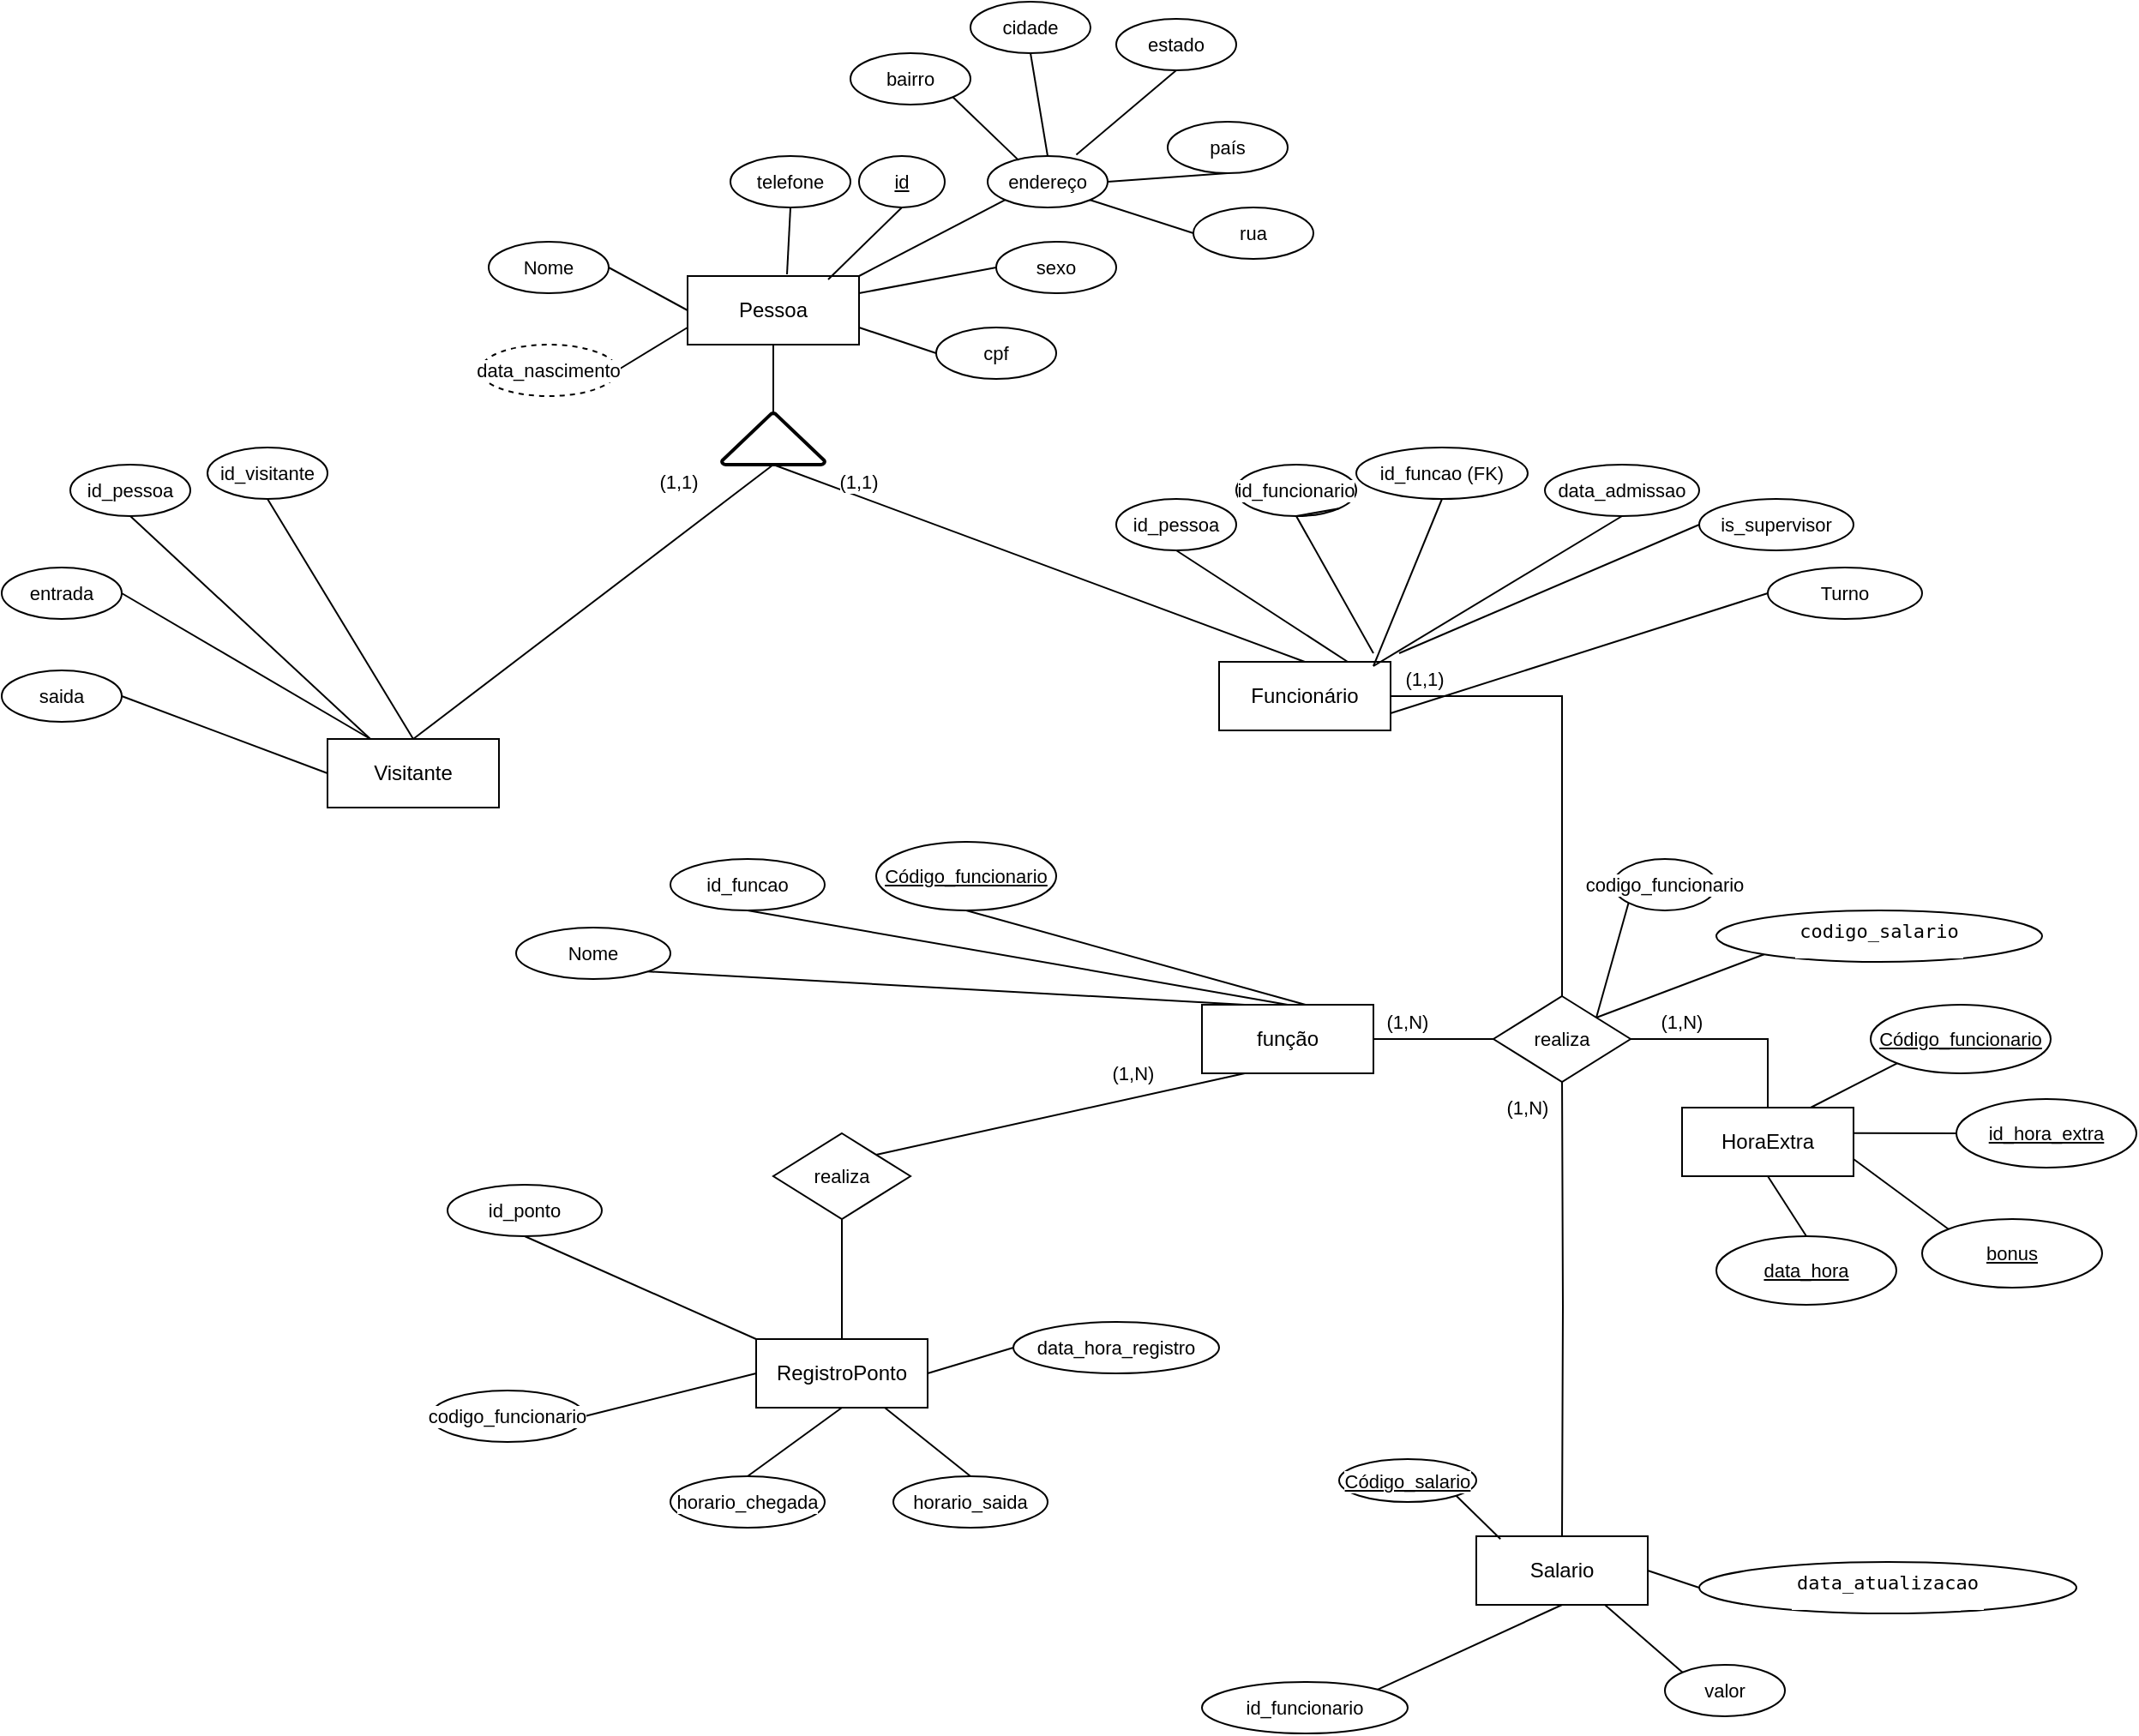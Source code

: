 <mxfile version="28.2.6" pages="2">
  <diagram id="9waIJBXjxMszkrlzzMWQ" name="Conceitual">
    <mxGraphModel dx="2256" dy="1942" grid="1" gridSize="10" guides="0" tooltips="1" connect="1" arrows="1" fold="1" page="1" pageScale="1" pageWidth="827" pageHeight="1169" math="0" shadow="0">
      <root>
        <mxCell id="0" />
        <mxCell id="1" parent="0" />
        <mxCell id="TkC9V-LrTq1gylHabFpP-13" style="edgeStyle=none;rounded=0;orthogonalLoop=1;jettySize=auto;html=1;exitX=0.5;exitY=1;exitDx=0;exitDy=0;endArrow=none;startFill=0;" parent="1" source="TkC9V-LrTq1gylHabFpP-1" target="TkC9V-LrTq1gylHabFpP-9" edge="1">
          <mxGeometry relative="1" as="geometry" />
        </mxCell>
        <mxCell id="DuU4oQtBCrgG9Myx_fDk-135" style="edgeStyle=none;shape=connector;rounded=0;orthogonalLoop=1;jettySize=auto;html=1;exitX=1;exitY=0;exitDx=0;exitDy=0;entryX=0;entryY=1;entryDx=0;entryDy=0;strokeColor=default;align=center;verticalAlign=middle;fontFamily=Helvetica;fontSize=11;fontColor=default;labelBackgroundColor=default;startFill=0;endArrow=none;" parent="1" source="TkC9V-LrTq1gylHabFpP-1" target="DuU4oQtBCrgG9Myx_fDk-128" edge="1">
          <mxGeometry relative="1" as="geometry" />
        </mxCell>
        <mxCell id="TkC9V-LrTq1gylHabFpP-1" value="Pessoa" style="whiteSpace=wrap;html=1;align=center;" parent="1" vertex="1">
          <mxGeometry x="340" y="-20" width="100" height="40" as="geometry" />
        </mxCell>
        <mxCell id="TkC9V-LrTq1gylHabFpP-82" style="edgeStyle=orthogonalEdgeStyle;shape=connector;rounded=0;orthogonalLoop=1;jettySize=auto;html=1;exitX=0.5;exitY=1;exitDx=0;exitDy=0;entryX=0.5;entryY=0;entryDx=0;entryDy=0;strokeColor=default;align=center;verticalAlign=middle;fontFamily=Helvetica;fontSize=11;fontColor=default;labelBackgroundColor=default;startFill=0;endArrow=none;" parent="1" target="TkC9V-LrTq1gylHabFpP-7" edge="1">
          <mxGeometry relative="1" as="geometry">
            <mxPoint x="850" y="445" as="sourcePoint" />
          </mxGeometry>
        </mxCell>
        <mxCell id="TkC9V-LrTq1gylHabFpP-21" style="edgeStyle=orthogonalEdgeStyle;shape=connector;rounded=0;orthogonalLoop=1;jettySize=auto;html=1;exitX=1;exitY=0.5;exitDx=0;exitDy=0;entryX=0.5;entryY=0;entryDx=0;entryDy=0;strokeColor=default;align=center;verticalAlign=middle;fontFamily=Helvetica;fontSize=11;fontColor=default;labelBackgroundColor=default;startFill=0;endArrow=none;" parent="1" source="TkC9V-LrTq1gylHabFpP-5" target="TkC9V-LrTq1gylHabFpP-18" edge="1">
          <mxGeometry relative="1" as="geometry" />
        </mxCell>
        <mxCell id="TkC9V-LrTq1gylHabFpP-5" value="Funcionário" style="whiteSpace=wrap;html=1;align=center;" parent="1" vertex="1">
          <mxGeometry x="650" y="205" width="100" height="40" as="geometry" />
        </mxCell>
        <mxCell id="TkC9V-LrTq1gylHabFpP-7" value="Salario" style="whiteSpace=wrap;html=1;align=center;" parent="1" vertex="1">
          <mxGeometry x="800" y="715" width="100" height="40" as="geometry" />
        </mxCell>
        <mxCell id="TkC9V-LrTq1gylHabFpP-17" style="edgeStyle=none;shape=connector;rounded=0;orthogonalLoop=1;jettySize=auto;html=1;exitX=0.5;exitY=1;exitDx=0;exitDy=0;exitPerimeter=0;entryX=0.5;entryY=0;entryDx=0;entryDy=0;strokeColor=default;align=center;verticalAlign=middle;fontFamily=Helvetica;fontSize=11;fontColor=default;labelBackgroundColor=default;startFill=0;endArrow=none;" parent="1" source="TkC9V-LrTq1gylHabFpP-9" target="TkC9V-LrTq1gylHabFpP-5" edge="1">
          <mxGeometry relative="1" as="geometry" />
        </mxCell>
        <mxCell id="TkC9V-LrTq1gylHabFpP-9" value="" style="strokeWidth=2;html=1;shape=mxgraph.flowchart.extract_or_measurement;whiteSpace=wrap;" parent="1" vertex="1">
          <mxGeometry x="360" y="60" width="60" height="30" as="geometry" />
        </mxCell>
        <mxCell id="DuU4oQtBCrgG9Myx_fDk-157" style="edgeStyle=none;shape=connector;rounded=0;orthogonalLoop=1;jettySize=auto;html=1;exitX=0;exitY=0.5;exitDx=0;exitDy=0;strokeColor=default;align=center;verticalAlign=middle;fontFamily=Helvetica;fontSize=11;fontColor=default;labelBackgroundColor=default;startFill=0;endArrow=none;" parent="1" source="TkC9V-LrTq1gylHabFpP-18" target="TkC9V-LrTq1gylHabFpP-30" edge="1">
          <mxGeometry relative="1" as="geometry" />
        </mxCell>
        <mxCell id="TkC9V-LrTq1gylHabFpP-18" value="realiza" style="shape=rhombus;perimeter=rhombusPerimeter;whiteSpace=wrap;html=1;align=center;fontFamily=Helvetica;fontSize=11;fontColor=default;labelBackgroundColor=default;" parent="1" vertex="1">
          <mxGeometry x="810" y="400" width="80" height="50" as="geometry" />
        </mxCell>
        <mxCell id="NLcb2JFNZET6-apnYqSh-3" style="edgeStyle=none;rounded=0;orthogonalLoop=1;jettySize=auto;html=1;exitX=1;exitY=1;exitDx=0;exitDy=0;entryX=0.25;entryY=0;entryDx=0;entryDy=0;strokeColor=default;align=center;verticalAlign=middle;fontFamily=Helvetica;fontSize=11;fontColor=default;labelBackgroundColor=default;endArrow=none;endFill=0;" edge="1" parent="1" source="TkC9V-LrTq1gylHabFpP-24" target="TkC9V-LrTq1gylHabFpP-30">
          <mxGeometry relative="1" as="geometry" />
        </mxCell>
        <mxCell id="TkC9V-LrTq1gylHabFpP-24" value="Nome" style="ellipse;whiteSpace=wrap;html=1;align=center;fontFamily=Helvetica;fontSize=11;fontColor=default;labelBackgroundColor=default;" parent="1" vertex="1">
          <mxGeometry x="240" y="360" width="90" height="30" as="geometry" />
        </mxCell>
        <mxCell id="DuU4oQtBCrgG9Myx_fDk-120" style="edgeStyle=orthogonalEdgeStyle;shape=connector;rounded=0;orthogonalLoop=1;jettySize=auto;html=1;exitX=0.5;exitY=0;exitDx=0;exitDy=0;entryX=1;entryY=0.5;entryDx=0;entryDy=0;strokeColor=default;align=center;verticalAlign=middle;fontFamily=Helvetica;fontSize=11;fontColor=default;labelBackgroundColor=default;startFill=0;endArrow=none;" parent="1" source="TkC9V-LrTq1gylHabFpP-27" target="TkC9V-LrTq1gylHabFpP-18" edge="1">
          <mxGeometry relative="1" as="geometry" />
        </mxCell>
        <mxCell id="TkC9V-LrTq1gylHabFpP-27" value="HoraExtra" style="whiteSpace=wrap;html=1;align=center;" parent="1" vertex="1">
          <mxGeometry x="920" y="465" width="100" height="40" as="geometry" />
        </mxCell>
        <mxCell id="-5loL810ITupO1aYToFr-34" style="edgeStyle=none;shape=connector;rounded=0;orthogonalLoop=1;jettySize=auto;html=1;exitX=0.25;exitY=1;exitDx=0;exitDy=0;entryX=1;entryY=0;entryDx=0;entryDy=0;strokeColor=default;align=center;verticalAlign=middle;fontFamily=Helvetica;fontSize=11;fontColor=default;labelBackgroundColor=default;endArrow=none;endFill=0;" edge="1" parent="1" source="TkC9V-LrTq1gylHabFpP-30" target="-5loL810ITupO1aYToFr-33">
          <mxGeometry relative="1" as="geometry" />
        </mxCell>
        <mxCell id="TkC9V-LrTq1gylHabFpP-30" value="função" style="whiteSpace=wrap;html=1;align=center;" parent="1" vertex="1">
          <mxGeometry x="640" y="405" width="100" height="40" as="geometry" />
        </mxCell>
        <mxCell id="TkC9V-LrTq1gylHabFpP-87" value="telefone" style="ellipse;whiteSpace=wrap;html=1;align=center;fontFamily=Helvetica;fontSize=11;fontColor=default;labelBackgroundColor=default;" parent="1" vertex="1">
          <mxGeometry x="365" y="-90" width="70" height="30" as="geometry" />
        </mxCell>
        <mxCell id="DuU4oQtBCrgG9Myx_fDk-94" style="edgeStyle=none;shape=connector;rounded=0;orthogonalLoop=1;jettySize=auto;html=1;exitX=1;exitY=0.5;exitDx=0;exitDy=0;entryX=0;entryY=0.5;entryDx=0;entryDy=0;strokeColor=default;align=center;verticalAlign=middle;fontFamily=Helvetica;fontSize=11;fontColor=default;labelBackgroundColor=default;startFill=0;endArrow=none;" parent="1" source="TkC9V-LrTq1gylHabFpP-89" target="TkC9V-LrTq1gylHabFpP-1" edge="1">
          <mxGeometry relative="1" as="geometry" />
        </mxCell>
        <mxCell id="TkC9V-LrTq1gylHabFpP-89" value="Nome" style="ellipse;whiteSpace=wrap;html=1;align=center;fontFamily=Helvetica;fontSize=11;fontColor=default;labelBackgroundColor=default;" parent="1" vertex="1">
          <mxGeometry x="224" y="-40" width="70" height="30" as="geometry" />
        </mxCell>
        <mxCell id="TkC9V-LrTq1gylHabFpP-90" value="id" style="ellipse;whiteSpace=wrap;html=1;align=center;fontStyle=4;fontFamily=Helvetica;fontSize=11;fontColor=default;labelBackgroundColor=default;" parent="1" vertex="1">
          <mxGeometry x="440" y="-90" width="50" height="30" as="geometry" />
        </mxCell>
        <mxCell id="TkC9V-LrTq1gylHabFpP-100" value="Código_salario" style="ellipse;whiteSpace=wrap;html=1;align=center;fontStyle=4;fontFamily=Helvetica;fontSize=11;fontColor=default;labelBackgroundColor=default;" parent="1" vertex="1">
          <mxGeometry x="720" y="670" width="80" height="25" as="geometry" />
        </mxCell>
        <mxCell id="TkC9V-LrTq1gylHabFpP-101" value="Código_funcionario" style="ellipse;whiteSpace=wrap;html=1;align=center;fontStyle=4;fontFamily=Helvetica;fontSize=11;fontColor=default;labelBackgroundColor=default;" parent="1" vertex="1">
          <mxGeometry x="450" y="310" width="105" height="40" as="geometry" />
        </mxCell>
        <mxCell id="DuU4oQtBCrgG9Myx_fDk-98" style="edgeStyle=none;shape=connector;rounded=0;orthogonalLoop=1;jettySize=auto;html=1;exitX=0;exitY=0.5;exitDx=0;exitDy=0;entryX=1;entryY=0.25;entryDx=0;entryDy=0;strokeColor=default;align=center;verticalAlign=middle;fontFamily=Helvetica;fontSize=11;fontColor=default;labelBackgroundColor=default;startFill=0;endArrow=none;" parent="1" source="7IVa1LKlYLSZXXfVXb7Y-1" target="TkC9V-LrTq1gylHabFpP-1" edge="1">
          <mxGeometry relative="1" as="geometry" />
        </mxCell>
        <mxCell id="7IVa1LKlYLSZXXfVXb7Y-1" value="sexo" style="ellipse;whiteSpace=wrap;html=1;align=center;fontFamily=Helvetica;fontSize=11;fontColor=default;labelBackgroundColor=default;" parent="1" vertex="1">
          <mxGeometry x="520" y="-40" width="70" height="30" as="geometry" />
        </mxCell>
        <mxCell id="DuU4oQtBCrgG9Myx_fDk-99" style="edgeStyle=none;shape=connector;rounded=0;orthogonalLoop=1;jettySize=auto;html=1;exitX=0;exitY=0.5;exitDx=0;exitDy=0;entryX=1;entryY=0.75;entryDx=0;entryDy=0;strokeColor=default;align=center;verticalAlign=middle;fontFamily=Helvetica;fontSize=11;fontColor=default;labelBackgroundColor=default;startFill=0;endArrow=none;" parent="1" source="NguIQUVzF33Eev55-aS2-1" target="TkC9V-LrTq1gylHabFpP-1" edge="1">
          <mxGeometry relative="1" as="geometry" />
        </mxCell>
        <mxCell id="NguIQUVzF33Eev55-aS2-1" value="cpf" style="ellipse;whiteSpace=wrap;html=1;align=center;fontFamily=Helvetica;fontSize=11;fontColor=default;labelBackgroundColor=default;" parent="1" vertex="1">
          <mxGeometry x="485" y="10" width="70" height="30" as="geometry" />
        </mxCell>
        <mxCell id="DuU4oQtBCrgG9Myx_fDk-96" style="edgeStyle=none;shape=connector;rounded=0;orthogonalLoop=1;jettySize=auto;html=1;exitX=0.5;exitY=1;exitDx=0;exitDy=0;entryX=0.58;entryY=-0.025;entryDx=0;entryDy=0;entryPerimeter=0;strokeColor=default;align=center;verticalAlign=middle;fontFamily=Helvetica;fontSize=11;fontColor=default;labelBackgroundColor=default;startFill=0;endArrow=none;" parent="1" source="TkC9V-LrTq1gylHabFpP-87" target="TkC9V-LrTq1gylHabFpP-1" edge="1">
          <mxGeometry relative="1" as="geometry" />
        </mxCell>
        <mxCell id="DuU4oQtBCrgG9Myx_fDk-97" style="edgeStyle=none;shape=connector;rounded=0;orthogonalLoop=1;jettySize=auto;html=1;exitX=0.5;exitY=1;exitDx=0;exitDy=0;entryX=0.82;entryY=0.05;entryDx=0;entryDy=0;entryPerimeter=0;strokeColor=default;align=center;verticalAlign=middle;fontFamily=Helvetica;fontSize=11;fontColor=default;labelBackgroundColor=default;startFill=0;endArrow=none;" parent="1" source="TkC9V-LrTq1gylHabFpP-90" target="TkC9V-LrTq1gylHabFpP-1" edge="1">
          <mxGeometry relative="1" as="geometry" />
        </mxCell>
        <mxCell id="DuU4oQtBCrgG9Myx_fDk-108" value="(1,1)" style="text;html=1;align=center;verticalAlign=middle;whiteSpace=wrap;rounded=0;fontFamily=Helvetica;fontSize=11;fontColor=default;labelBackgroundColor=default;" parent="1" vertex="1">
          <mxGeometry x="410" y="85" width="60" height="30" as="geometry" />
        </mxCell>
        <mxCell id="DuU4oQtBCrgG9Myx_fDk-112" value="(1,1)" style="text;html=1;align=center;verticalAlign=middle;whiteSpace=wrap;rounded=0;fontFamily=Helvetica;fontSize=11;fontColor=default;labelBackgroundColor=default;" parent="1" vertex="1">
          <mxGeometry x="305" y="85" width="60" height="30" as="geometry" />
        </mxCell>
        <mxCell id="DuU4oQtBCrgG9Myx_fDk-118" style="edgeStyle=none;shape=connector;rounded=0;orthogonalLoop=1;jettySize=auto;html=1;exitX=0;exitY=1;exitDx=0;exitDy=0;entryX=1;entryY=0;entryDx=0;entryDy=0;strokeColor=default;align=center;verticalAlign=middle;fontFamily=Helvetica;fontSize=11;fontColor=default;labelBackgroundColor=default;startFill=0;endArrow=none;" parent="1" source="DuU4oQtBCrgG9Myx_fDk-117" target="TkC9V-LrTq1gylHabFpP-18" edge="1">
          <mxGeometry relative="1" as="geometry" />
        </mxCell>
        <mxCell id="DuU4oQtBCrgG9Myx_fDk-117" value="codigo_funcionario" style="ellipse;whiteSpace=wrap;html=1;align=center;fontFamily=Helvetica;fontSize=11;fontColor=default;labelBackgroundColor=default;" parent="1" vertex="1">
          <mxGeometry x="880" y="320" width="60" height="30" as="geometry" />
        </mxCell>
        <mxCell id="DuU4oQtBCrgG9Myx_fDk-119" style="edgeStyle=none;shape=connector;rounded=0;orthogonalLoop=1;jettySize=auto;html=1;exitX=1;exitY=0.5;exitDx=0;exitDy=0;strokeColor=default;align=center;verticalAlign=middle;fontFamily=Helvetica;fontSize=11;fontColor=default;labelBackgroundColor=default;startFill=0;endArrow=none;" parent="1" source="TkC9V-LrTq1gylHabFpP-18" target="TkC9V-LrTq1gylHabFpP-18" edge="1">
          <mxGeometry relative="1" as="geometry" />
        </mxCell>
        <mxCell id="DuU4oQtBCrgG9Myx_fDk-128" value="endereço" style="ellipse;whiteSpace=wrap;html=1;align=center;fontFamily=Helvetica;fontSize=11;fontColor=default;labelBackgroundColor=default;" parent="1" vertex="1">
          <mxGeometry x="515" y="-90" width="70" height="30" as="geometry" />
        </mxCell>
        <mxCell id="DuU4oQtBCrgG9Myx_fDk-129" value="bairro" style="ellipse;whiteSpace=wrap;html=1;align=center;fontFamily=Helvetica;fontSize=11;fontColor=default;labelBackgroundColor=default;" parent="1" vertex="1">
          <mxGeometry x="435" y="-150" width="70" height="30" as="geometry" />
        </mxCell>
        <mxCell id="DuU4oQtBCrgG9Myx_fDk-131" value="estado" style="ellipse;whiteSpace=wrap;html=1;align=center;fontFamily=Helvetica;fontSize=11;fontColor=default;labelBackgroundColor=default;" parent="1" vertex="1">
          <mxGeometry x="590" y="-170" width="70" height="30" as="geometry" />
        </mxCell>
        <mxCell id="DuU4oQtBCrgG9Myx_fDk-140" style="edgeStyle=none;shape=connector;rounded=0;orthogonalLoop=1;jettySize=auto;html=1;exitX=0;exitY=0.5;exitDx=0;exitDy=0;entryX=1;entryY=1;entryDx=0;entryDy=0;strokeColor=default;align=center;verticalAlign=middle;fontFamily=Helvetica;fontSize=11;fontColor=default;labelBackgroundColor=default;startFill=0;endArrow=none;" parent="1" source="DuU4oQtBCrgG9Myx_fDk-132" target="DuU4oQtBCrgG9Myx_fDk-128" edge="1">
          <mxGeometry relative="1" as="geometry" />
        </mxCell>
        <mxCell id="DuU4oQtBCrgG9Myx_fDk-132" value="rua" style="ellipse;whiteSpace=wrap;html=1;align=center;fontFamily=Helvetica;fontSize=11;fontColor=default;labelBackgroundColor=default;" parent="1" vertex="1">
          <mxGeometry x="635" y="-60" width="70" height="30" as="geometry" />
        </mxCell>
        <mxCell id="DuU4oQtBCrgG9Myx_fDk-139" style="edgeStyle=none;shape=connector;rounded=0;orthogonalLoop=1;jettySize=auto;html=1;exitX=0.5;exitY=1;exitDx=0;exitDy=0;entryX=1;entryY=0.5;entryDx=0;entryDy=0;strokeColor=default;align=center;verticalAlign=middle;fontFamily=Helvetica;fontSize=11;fontColor=default;labelBackgroundColor=default;startFill=0;endArrow=none;" parent="1" source="DuU4oQtBCrgG9Myx_fDk-133" target="DuU4oQtBCrgG9Myx_fDk-128" edge="1">
          <mxGeometry relative="1" as="geometry" />
        </mxCell>
        <mxCell id="DuU4oQtBCrgG9Myx_fDk-133" value="país" style="ellipse;whiteSpace=wrap;html=1;align=center;fontFamily=Helvetica;fontSize=11;fontColor=default;labelBackgroundColor=default;" parent="1" vertex="1">
          <mxGeometry x="620" y="-110" width="70" height="30" as="geometry" />
        </mxCell>
        <mxCell id="DuU4oQtBCrgG9Myx_fDk-137" style="edgeStyle=none;shape=connector;rounded=0;orthogonalLoop=1;jettySize=auto;html=1;exitX=0.5;exitY=1;exitDx=0;exitDy=0;entryX=0.5;entryY=0;entryDx=0;entryDy=0;strokeColor=default;align=center;verticalAlign=middle;fontFamily=Helvetica;fontSize=11;fontColor=default;labelBackgroundColor=default;startFill=0;endArrow=none;" parent="1" source="DuU4oQtBCrgG9Myx_fDk-134" target="DuU4oQtBCrgG9Myx_fDk-128" edge="1">
          <mxGeometry relative="1" as="geometry" />
        </mxCell>
        <mxCell id="DuU4oQtBCrgG9Myx_fDk-134" value="cidade" style="ellipse;whiteSpace=wrap;html=1;align=center;fontFamily=Helvetica;fontSize=11;fontColor=default;labelBackgroundColor=default;" parent="1" vertex="1">
          <mxGeometry x="505" y="-180" width="70" height="30" as="geometry" />
        </mxCell>
        <mxCell id="DuU4oQtBCrgG9Myx_fDk-136" style="edgeStyle=none;shape=connector;rounded=0;orthogonalLoop=1;jettySize=auto;html=1;exitX=1;exitY=1;exitDx=0;exitDy=0;entryX=0.258;entryY=0.081;entryDx=0;entryDy=0;entryPerimeter=0;strokeColor=default;align=center;verticalAlign=middle;fontFamily=Helvetica;fontSize=11;fontColor=default;labelBackgroundColor=default;startFill=0;endArrow=none;" parent="1" source="DuU4oQtBCrgG9Myx_fDk-129" target="DuU4oQtBCrgG9Myx_fDk-128" edge="1">
          <mxGeometry relative="1" as="geometry" />
        </mxCell>
        <mxCell id="DuU4oQtBCrgG9Myx_fDk-141" style="edgeStyle=none;shape=connector;rounded=0;orthogonalLoop=1;jettySize=auto;html=1;exitX=0.5;exitY=1;exitDx=0;exitDy=0;entryX=0.739;entryY=-0.025;entryDx=0;entryDy=0;entryPerimeter=0;strokeColor=default;align=center;verticalAlign=middle;fontFamily=Helvetica;fontSize=11;fontColor=default;labelBackgroundColor=default;startFill=0;endArrow=none;" parent="1" source="DuU4oQtBCrgG9Myx_fDk-131" target="DuU4oQtBCrgG9Myx_fDk-128" edge="1">
          <mxGeometry relative="1" as="geometry" />
        </mxCell>
        <mxCell id="DuU4oQtBCrgG9Myx_fDk-143" style="edgeStyle=none;shape=connector;rounded=0;orthogonalLoop=1;jettySize=auto;html=1;exitX=1;exitY=0.5;exitDx=0;exitDy=0;entryX=0;entryY=0.75;entryDx=0;entryDy=0;strokeColor=default;align=center;verticalAlign=middle;fontFamily=Helvetica;fontSize=11;fontColor=default;labelBackgroundColor=default;startFill=0;endArrow=none;" parent="1" source="DuU4oQtBCrgG9Myx_fDk-142" target="TkC9V-LrTq1gylHabFpP-1" edge="1">
          <mxGeometry relative="1" as="geometry" />
        </mxCell>
        <mxCell id="DuU4oQtBCrgG9Myx_fDk-142" value="data_nascimento" style="ellipse;whiteSpace=wrap;html=1;align=center;dashed=1;fontFamily=Helvetica;fontSize=11;fontColor=default;labelBackgroundColor=default;" parent="1" vertex="1">
          <mxGeometry x="219" y="20" width="80" height="30" as="geometry" />
        </mxCell>
        <mxCell id="DuU4oQtBCrgG9Myx_fDk-147" style="edgeStyle=none;shape=connector;rounded=0;orthogonalLoop=1;jettySize=auto;html=1;exitX=0;exitY=1;exitDx=0;exitDy=0;entryX=1;entryY=0;entryDx=0;entryDy=0;strokeColor=default;align=center;verticalAlign=middle;fontFamily=Helvetica;fontSize=11;fontColor=default;labelBackgroundColor=default;startFill=0;endArrow=none;" parent="1" source="DuU4oQtBCrgG9Myx_fDk-146" target="TkC9V-LrTq1gylHabFpP-18" edge="1">
          <mxGeometry relative="1" as="geometry" />
        </mxCell>
        <mxCell id="DuU4oQtBCrgG9Myx_fDk-146" value="&lt;table&gt;&lt;tbody&gt;&lt;tr&gt;&lt;td data-col-size=&quot;sm&quot; data-end=&quot;2096&quot; data-start=&quot;2077&quot;&gt;&lt;code data-end=&quot;2095&quot; data-start=&quot;2079&quot;&gt;codigo_salario&lt;/code&gt;&lt;/td&gt;&lt;/tr&gt;&lt;/tbody&gt;&lt;/table&gt;&lt;table&gt;&lt;tbody&gt;&lt;tr&gt;&lt;td data-end=&quot;2105&quot; data-start=&quot;2096&quot; data-col-size=&quot;sm&quot;&gt;&lt;/td&gt;&lt;/tr&gt;&lt;/tbody&gt;&lt;/table&gt;" style="ellipse;whiteSpace=wrap;html=1;align=center;fontFamily=Helvetica;fontSize=11;fontColor=default;labelBackgroundColor=default;" parent="1" vertex="1">
          <mxGeometry x="940" y="350" width="190" height="30" as="geometry" />
        </mxCell>
        <mxCell id="DuU4oQtBCrgG9Myx_fDk-159" style="edgeStyle=none;shape=connector;rounded=0;orthogonalLoop=1;jettySize=auto;html=1;exitX=0.5;exitY=1;exitDx=0;exitDy=0;entryX=0.604;entryY=0.001;entryDx=0;entryDy=0;entryPerimeter=0;strokeColor=default;align=center;verticalAlign=middle;fontFamily=Helvetica;fontSize=11;fontColor=default;labelBackgroundColor=default;startFill=0;endArrow=none;" parent="1" source="TkC9V-LrTq1gylHabFpP-101" target="TkC9V-LrTq1gylHabFpP-30" edge="1">
          <mxGeometry relative="1" as="geometry" />
        </mxCell>
        <mxCell id="DuU4oQtBCrgG9Myx_fDk-161" style="edgeStyle=none;shape=connector;rounded=0;orthogonalLoop=1;jettySize=auto;html=1;exitX=0;exitY=1;exitDx=0;exitDy=0;entryX=0.75;entryY=0;entryDx=0;entryDy=0;strokeColor=default;align=center;verticalAlign=middle;fontFamily=Helvetica;fontSize=11;fontColor=default;labelBackgroundColor=default;startFill=0;endArrow=none;" parent="1" source="DuU4oQtBCrgG9Myx_fDk-160" target="TkC9V-LrTq1gylHabFpP-27" edge="1">
          <mxGeometry relative="1" as="geometry" />
        </mxCell>
        <mxCell id="DuU4oQtBCrgG9Myx_fDk-160" value="Código_funcionario" style="ellipse;whiteSpace=wrap;html=1;align=center;fontStyle=4;fontFamily=Helvetica;fontSize=11;fontColor=default;labelBackgroundColor=default;" parent="1" vertex="1">
          <mxGeometry x="1030" y="405" width="105" height="40" as="geometry" />
        </mxCell>
        <mxCell id="DuU4oQtBCrgG9Myx_fDk-163" style="edgeStyle=none;shape=connector;rounded=0;orthogonalLoop=1;jettySize=auto;html=1;exitX=1;exitY=1;exitDx=0;exitDy=0;entryX=0.141;entryY=0.041;entryDx=0;entryDy=0;entryPerimeter=0;strokeColor=default;align=center;verticalAlign=middle;fontFamily=Helvetica;fontSize=11;fontColor=default;labelBackgroundColor=default;startFill=0;endArrow=none;" parent="1" source="TkC9V-LrTq1gylHabFpP-100" target="TkC9V-LrTq1gylHabFpP-7" edge="1">
          <mxGeometry relative="1" as="geometry" />
        </mxCell>
        <mxCell id="DuU4oQtBCrgG9Myx_fDk-208" value="(1,1)" style="text;html=1;align=center;verticalAlign=middle;whiteSpace=wrap;rounded=0;fontFamily=Helvetica;fontSize=11;fontColor=default;labelBackgroundColor=default;" parent="1" vertex="1">
          <mxGeometry x="740" y="200" width="60" height="30" as="geometry" />
        </mxCell>
        <mxCell id="DuU4oQtBCrgG9Myx_fDk-209" value="(1,N)" style="text;html=1;align=center;verticalAlign=middle;whiteSpace=wrap;rounded=0;fontFamily=Helvetica;fontSize=11;fontColor=default;labelBackgroundColor=default;" parent="1" vertex="1">
          <mxGeometry x="730" y="400" width="60" height="30" as="geometry" />
        </mxCell>
        <mxCell id="DuU4oQtBCrgG9Myx_fDk-211" value="(1,N)" style="text;html=1;align=center;verticalAlign=middle;whiteSpace=wrap;rounded=0;fontFamily=Helvetica;fontSize=11;fontColor=default;labelBackgroundColor=default;" parent="1" vertex="1">
          <mxGeometry x="890" y="400" width="60" height="30" as="geometry" />
        </mxCell>
        <mxCell id="DuU4oQtBCrgG9Myx_fDk-233" value="(1,N)" style="text;html=1;align=center;verticalAlign=middle;whiteSpace=wrap;rounded=0;fontFamily=Helvetica;fontSize=11;fontColor=default;labelBackgroundColor=default;" parent="1" vertex="1">
          <mxGeometry x="800" y="450" width="60" height="30" as="geometry" />
        </mxCell>
        <mxCell id="NLcb2JFNZET6-apnYqSh-2" value="" style="edgeStyle=none;shape=connector;rounded=0;orthogonalLoop=1;jettySize=auto;html=1;exitX=0.5;exitY=1;exitDx=0;exitDy=0;exitPerimeter=0;entryX=0.5;entryY=0;entryDx=0;entryDy=0;strokeColor=default;align=center;verticalAlign=middle;fontFamily=Helvetica;fontSize=11;fontColor=default;labelBackgroundColor=default;startFill=0;endArrow=none;" edge="1" parent="1" source="TkC9V-LrTq1gylHabFpP-9" target="NLcb2JFNZET6-apnYqSh-1">
          <mxGeometry relative="1" as="geometry">
            <mxPoint x="390" y="90" as="sourcePoint" />
            <mxPoint x="210" y="180" as="targetPoint" />
          </mxGeometry>
        </mxCell>
        <mxCell id="NLcb2JFNZET6-apnYqSh-1" value="Visitante" style="whiteSpace=wrap;html=1;align=center;" vertex="1" parent="1">
          <mxGeometry x="130" y="250" width="100" height="40" as="geometry" />
        </mxCell>
        <mxCell id="-5loL810ITupO1aYToFr-2" style="edgeStyle=none;shape=connector;rounded=0;orthogonalLoop=1;jettySize=auto;html=1;exitX=1;exitY=0.5;exitDx=0;exitDy=0;entryX=0;entryY=0.5;entryDx=0;entryDy=0;strokeColor=default;align=center;verticalAlign=middle;fontFamily=Helvetica;fontSize=11;fontColor=default;labelBackgroundColor=default;endArrow=none;endFill=0;" edge="1" parent="1" source="NLcb2JFNZET6-apnYqSh-7" target="NLcb2JFNZET6-apnYqSh-1">
          <mxGeometry relative="1" as="geometry" />
        </mxCell>
        <mxCell id="NLcb2JFNZET6-apnYqSh-7" value="saida" style="ellipse;whiteSpace=wrap;html=1;align=center;fontFamily=Helvetica;fontSize=11;fontColor=default;labelBackgroundColor=default;" vertex="1" parent="1">
          <mxGeometry x="-60" y="210" width="70" height="30" as="geometry" />
        </mxCell>
        <mxCell id="-5loL810ITupO1aYToFr-4" style="edgeStyle=none;shape=connector;rounded=0;orthogonalLoop=1;jettySize=auto;html=1;exitX=1;exitY=0.5;exitDx=0;exitDy=0;entryX=0.25;entryY=0;entryDx=0;entryDy=0;strokeColor=default;align=center;verticalAlign=middle;fontFamily=Helvetica;fontSize=11;fontColor=default;labelBackgroundColor=default;endArrow=none;endFill=0;" edge="1" parent="1" source="NLcb2JFNZET6-apnYqSh-8" target="NLcb2JFNZET6-apnYqSh-1">
          <mxGeometry relative="1" as="geometry" />
        </mxCell>
        <mxCell id="NLcb2JFNZET6-apnYqSh-8" value="entrada" style="ellipse;whiteSpace=wrap;html=1;align=center;fontFamily=Helvetica;fontSize=11;fontColor=default;labelBackgroundColor=default;" vertex="1" parent="1">
          <mxGeometry x="-60" y="150" width="70" height="30" as="geometry" />
        </mxCell>
        <mxCell id="-5loL810ITupO1aYToFr-6" style="edgeStyle=none;shape=connector;rounded=0;orthogonalLoop=1;jettySize=auto;html=1;exitX=0.5;exitY=1;exitDx=0;exitDy=0;entryX=0.25;entryY=0;entryDx=0;entryDy=0;strokeColor=default;align=center;verticalAlign=middle;fontFamily=Helvetica;fontSize=11;fontColor=default;labelBackgroundColor=default;endArrow=none;endFill=0;" edge="1" parent="1" source="-5loL810ITupO1aYToFr-1" target="NLcb2JFNZET6-apnYqSh-1">
          <mxGeometry relative="1" as="geometry" />
        </mxCell>
        <mxCell id="-5loL810ITupO1aYToFr-1" value="id_pessoa" style="ellipse;whiteSpace=wrap;html=1;align=center;fontFamily=Helvetica;fontSize=11;fontColor=default;labelBackgroundColor=default;" vertex="1" parent="1">
          <mxGeometry x="-20" y="90" width="70" height="30" as="geometry" />
        </mxCell>
        <mxCell id="-5loL810ITupO1aYToFr-8" style="edgeStyle=none;shape=connector;rounded=0;orthogonalLoop=1;jettySize=auto;html=1;exitX=0.5;exitY=1;exitDx=0;exitDy=0;entryX=0.5;entryY=0;entryDx=0;entryDy=0;strokeColor=default;align=center;verticalAlign=middle;fontFamily=Helvetica;fontSize=11;fontColor=default;labelBackgroundColor=default;endArrow=none;endFill=0;" edge="1" parent="1" source="-5loL810ITupO1aYToFr-7" target="NLcb2JFNZET6-apnYqSh-1">
          <mxGeometry relative="1" as="geometry" />
        </mxCell>
        <mxCell id="-5loL810ITupO1aYToFr-7" value="id_visitante" style="ellipse;whiteSpace=wrap;html=1;align=center;fontFamily=Helvetica;fontSize=11;fontColor=default;labelBackgroundColor=default;" vertex="1" parent="1">
          <mxGeometry x="60" y="80" width="70" height="30" as="geometry" />
        </mxCell>
        <mxCell id="-5loL810ITupO1aYToFr-12" style="edgeStyle=none;shape=connector;rounded=0;orthogonalLoop=1;jettySize=auto;html=1;exitX=0.5;exitY=1;exitDx=0;exitDy=0;entryX=0.75;entryY=0;entryDx=0;entryDy=0;strokeColor=default;align=center;verticalAlign=middle;fontFamily=Helvetica;fontSize=11;fontColor=default;labelBackgroundColor=default;endArrow=none;endFill=0;" edge="1" parent="1" source="-5loL810ITupO1aYToFr-11" target="TkC9V-LrTq1gylHabFpP-5">
          <mxGeometry relative="1" as="geometry" />
        </mxCell>
        <mxCell id="-5loL810ITupO1aYToFr-11" value="id_pessoa" style="ellipse;whiteSpace=wrap;html=1;align=center;fontFamily=Helvetica;fontSize=11;fontColor=default;labelBackgroundColor=default;" vertex="1" parent="1">
          <mxGeometry x="590" y="110" width="70" height="30" as="geometry" />
        </mxCell>
        <mxCell id="-5loL810ITupO1aYToFr-19" style="edgeStyle=none;shape=connector;rounded=0;orthogonalLoop=1;jettySize=auto;html=1;exitX=0.5;exitY=1;exitDx=0;exitDy=0;entryX=0;entryY=0;entryDx=0;entryDy=0;strokeColor=default;align=center;verticalAlign=middle;fontFamily=Helvetica;fontSize=11;fontColor=default;labelBackgroundColor=default;endArrow=none;endFill=0;" edge="1" parent="1" source="-5loL810ITupO1aYToFr-13" target="DuU4oQtBCrgG9Myx_fDk-208">
          <mxGeometry relative="1" as="geometry" />
        </mxCell>
        <mxCell id="-5loL810ITupO1aYToFr-13" value="id_funcionario" style="ellipse;whiteSpace=wrap;html=1;align=center;fontFamily=Helvetica;fontSize=11;fontColor=default;labelBackgroundColor=default;" vertex="1" parent="1">
          <mxGeometry x="660" y="90" width="70" height="30" as="geometry" />
        </mxCell>
        <mxCell id="-5loL810ITupO1aYToFr-15" style="edgeStyle=none;shape=connector;rounded=0;orthogonalLoop=1;jettySize=auto;html=1;exitX=0.5;exitY=1;exitDx=0;exitDy=0;entryX=1;entryY=1;entryDx=0;entryDy=0;strokeColor=default;align=center;verticalAlign=middle;fontFamily=Helvetica;fontSize=11;fontColor=default;labelBackgroundColor=default;endArrow=none;endFill=0;" edge="1" parent="1" source="-5loL810ITupO1aYToFr-13" target="-5loL810ITupO1aYToFr-13">
          <mxGeometry relative="1" as="geometry" />
        </mxCell>
        <mxCell id="-5loL810ITupO1aYToFr-18" style="edgeStyle=none;shape=connector;rounded=0;orthogonalLoop=1;jettySize=auto;html=1;exitX=1;exitY=0;exitDx=0;exitDy=0;entryX=0.5;entryY=1;entryDx=0;entryDy=0;strokeColor=default;align=center;verticalAlign=middle;fontFamily=Helvetica;fontSize=11;fontColor=default;labelBackgroundColor=default;endArrow=none;endFill=0;" edge="1" parent="1" source="-5loL810ITupO1aYToFr-17" target="TkC9V-LrTq1gylHabFpP-7">
          <mxGeometry relative="1" as="geometry" />
        </mxCell>
        <mxCell id="-5loL810ITupO1aYToFr-17" value="id_funcionario" style="ellipse;whiteSpace=wrap;html=1;align=center;fontFamily=Helvetica;fontSize=11;fontColor=default;labelBackgroundColor=default;" vertex="1" parent="1">
          <mxGeometry x="640" y="800" width="120" height="30" as="geometry" />
        </mxCell>
        <mxCell id="-5loL810ITupO1aYToFr-23" style="edgeStyle=none;shape=connector;rounded=0;orthogonalLoop=1;jettySize=auto;html=1;exitX=0;exitY=0.5;exitDx=0;exitDy=0;strokeColor=default;align=center;verticalAlign=middle;fontFamily=Helvetica;fontSize=11;fontColor=default;labelBackgroundColor=default;endArrow=none;endFill=0;" edge="1" parent="1" source="-5loL810ITupO1aYToFr-20">
          <mxGeometry relative="1" as="geometry">
            <mxPoint x="1020" y="479.818" as="targetPoint" />
          </mxGeometry>
        </mxCell>
        <mxCell id="-5loL810ITupO1aYToFr-20" value="id_hora_extra" style="ellipse;whiteSpace=wrap;html=1;align=center;fontStyle=4;fontFamily=Helvetica;fontSize=11;fontColor=default;labelBackgroundColor=default;" vertex="1" parent="1">
          <mxGeometry x="1080" y="460" width="105" height="40" as="geometry" />
        </mxCell>
        <mxCell id="-5loL810ITupO1aYToFr-22" style="edgeStyle=none;shape=connector;rounded=0;orthogonalLoop=1;jettySize=auto;html=1;exitX=0;exitY=0;exitDx=0;exitDy=0;entryX=1;entryY=0.75;entryDx=0;entryDy=0;strokeColor=default;align=center;verticalAlign=middle;fontFamily=Helvetica;fontSize=11;fontColor=default;labelBackgroundColor=default;endArrow=none;endFill=0;" edge="1" parent="1" source="-5loL810ITupO1aYToFr-21" target="TkC9V-LrTq1gylHabFpP-27">
          <mxGeometry relative="1" as="geometry" />
        </mxCell>
        <mxCell id="-5loL810ITupO1aYToFr-21" value="bonus" style="ellipse;whiteSpace=wrap;html=1;align=center;fontStyle=4;fontFamily=Helvetica;fontSize=11;fontColor=default;labelBackgroundColor=default;" vertex="1" parent="1">
          <mxGeometry x="1060" y="530" width="105" height="40" as="geometry" />
        </mxCell>
        <mxCell id="-5loL810ITupO1aYToFr-25" style="edgeStyle=none;shape=connector;rounded=0;orthogonalLoop=1;jettySize=auto;html=1;exitX=0.5;exitY=0;exitDx=0;exitDy=0;entryX=0.5;entryY=1;entryDx=0;entryDy=0;strokeColor=default;align=center;verticalAlign=middle;fontFamily=Helvetica;fontSize=11;fontColor=default;labelBackgroundColor=default;endArrow=none;endFill=0;" edge="1" parent="1" source="-5loL810ITupO1aYToFr-24" target="TkC9V-LrTq1gylHabFpP-27">
          <mxGeometry relative="1" as="geometry" />
        </mxCell>
        <mxCell id="-5loL810ITupO1aYToFr-24" value="data_hora" style="ellipse;whiteSpace=wrap;html=1;align=center;fontStyle=4;fontFamily=Helvetica;fontSize=11;fontColor=default;labelBackgroundColor=default;" vertex="1" parent="1">
          <mxGeometry x="940" y="540" width="105" height="40" as="geometry" />
        </mxCell>
        <mxCell id="-5loL810ITupO1aYToFr-60" style="edgeStyle=none;shape=connector;rounded=0;orthogonalLoop=1;jettySize=auto;html=1;exitX=0;exitY=0;exitDx=0;exitDy=0;entryX=0.75;entryY=1;entryDx=0;entryDy=0;strokeColor=default;align=center;verticalAlign=middle;fontFamily=Helvetica;fontSize=11;fontColor=default;labelBackgroundColor=default;endArrow=none;endFill=0;" edge="1" parent="1" source="-5loL810ITupO1aYToFr-26" target="TkC9V-LrTq1gylHabFpP-7">
          <mxGeometry relative="1" as="geometry" />
        </mxCell>
        <mxCell id="-5loL810ITupO1aYToFr-26" value="valor" style="ellipse;whiteSpace=wrap;html=1;align=center;fontFamily=Helvetica;fontSize=11;fontColor=default;labelBackgroundColor=default;" vertex="1" parent="1">
          <mxGeometry x="910" y="790" width="70" height="30" as="geometry" />
        </mxCell>
        <mxCell id="-5loL810ITupO1aYToFr-29" style="edgeStyle=none;shape=connector;rounded=0;orthogonalLoop=1;jettySize=auto;html=1;exitX=0;exitY=0.5;exitDx=0;exitDy=0;entryX=1;entryY=0.5;entryDx=0;entryDy=0;strokeColor=default;align=center;verticalAlign=middle;fontFamily=Helvetica;fontSize=11;fontColor=default;labelBackgroundColor=default;endArrow=none;endFill=0;" edge="1" parent="1" source="-5loL810ITupO1aYToFr-27" target="TkC9V-LrTq1gylHabFpP-7">
          <mxGeometry relative="1" as="geometry" />
        </mxCell>
        <mxCell id="-5loL810ITupO1aYToFr-27" value="&lt;table&gt;&lt;tbody&gt;&lt;tr&gt;&lt;td data-col-size=&quot;sm&quot; data-end=&quot;1891&quot; data-start=&quot;1870&quot;&gt;&lt;code data-end=&quot;1890&quot; data-start=&quot;1872&quot;&gt;data_atualizacao&lt;/code&gt;&lt;/td&gt;&lt;/tr&gt;&lt;/tbody&gt;&lt;/table&gt;&lt;table&gt;&lt;tbody&gt;&lt;tr&gt;&lt;td data-end=&quot;1898&quot; data-start=&quot;1891&quot; data-col-size=&quot;sm&quot;&gt;&lt;/td&gt;&lt;/tr&gt;&lt;/tbody&gt;&lt;/table&gt;" style="ellipse;whiteSpace=wrap;html=1;align=center;fontFamily=Helvetica;fontSize=11;fontColor=default;labelBackgroundColor=default;" vertex="1" parent="1">
          <mxGeometry x="930" y="730" width="220" height="30" as="geometry" />
        </mxCell>
        <mxCell id="-5loL810ITupO1aYToFr-37" style="edgeStyle=none;shape=connector;rounded=0;orthogonalLoop=1;jettySize=auto;html=1;exitX=0.5;exitY=1;exitDx=0;exitDy=0;entryX=0.5;entryY=0;entryDx=0;entryDy=0;strokeColor=default;align=center;verticalAlign=middle;fontFamily=Helvetica;fontSize=11;fontColor=default;labelBackgroundColor=default;endArrow=none;endFill=0;" edge="1" parent="1" source="-5loL810ITupO1aYToFr-33" target="-5loL810ITupO1aYToFr-35">
          <mxGeometry relative="1" as="geometry" />
        </mxCell>
        <mxCell id="-5loL810ITupO1aYToFr-33" value="realiza" style="shape=rhombus;perimeter=rhombusPerimeter;whiteSpace=wrap;html=1;align=center;fontFamily=Helvetica;fontSize=11;fontColor=default;labelBackgroundColor=default;" vertex="1" parent="1">
          <mxGeometry x="390" y="480" width="80" height="50" as="geometry" />
        </mxCell>
        <mxCell id="-5loL810ITupO1aYToFr-35" value="RegistroPonto" style="whiteSpace=wrap;html=1;align=center;" vertex="1" parent="1">
          <mxGeometry x="380" y="600" width="100" height="40" as="geometry" />
        </mxCell>
        <mxCell id="-5loL810ITupO1aYToFr-36" style="edgeStyle=none;shape=connector;rounded=0;orthogonalLoop=1;jettySize=auto;html=1;exitX=0.5;exitY=1;exitDx=0;exitDy=0;entryX=0.75;entryY=1;entryDx=0;entryDy=0;strokeColor=default;align=center;verticalAlign=middle;fontFamily=Helvetica;fontSize=11;fontColor=default;labelBackgroundColor=default;endArrow=none;endFill=0;" edge="1" parent="1" source="-5loL810ITupO1aYToFr-35" target="-5loL810ITupO1aYToFr-35">
          <mxGeometry relative="1" as="geometry" />
        </mxCell>
        <mxCell id="-5loL810ITupO1aYToFr-64" style="edgeStyle=none;shape=connector;rounded=0;orthogonalLoop=1;jettySize=auto;html=1;exitX=0.5;exitY=1;exitDx=0;exitDy=0;entryX=0;entryY=0;entryDx=0;entryDy=0;strokeColor=default;align=center;verticalAlign=middle;fontFamily=Helvetica;fontSize=11;fontColor=default;labelBackgroundColor=default;endArrow=none;endFill=0;" edge="1" parent="1" source="-5loL810ITupO1aYToFr-38" target="-5loL810ITupO1aYToFr-35">
          <mxGeometry relative="1" as="geometry" />
        </mxCell>
        <mxCell id="-5loL810ITupO1aYToFr-38" value="id_ponto" style="ellipse;whiteSpace=wrap;html=1;align=center;fontFamily=Helvetica;fontSize=11;fontColor=default;labelBackgroundColor=default;" vertex="1" parent="1">
          <mxGeometry x="200" y="510" width="90" height="30" as="geometry" />
        </mxCell>
        <mxCell id="-5loL810ITupO1aYToFr-65" style="edgeStyle=none;shape=connector;rounded=0;orthogonalLoop=1;jettySize=auto;html=1;exitX=1;exitY=0.5;exitDx=0;exitDy=0;entryX=0;entryY=0.5;entryDx=0;entryDy=0;strokeColor=default;align=center;verticalAlign=middle;fontFamily=Helvetica;fontSize=11;fontColor=default;labelBackgroundColor=default;endArrow=none;endFill=0;" edge="1" parent="1" source="-5loL810ITupO1aYToFr-39" target="-5loL810ITupO1aYToFr-35">
          <mxGeometry relative="1" as="geometry" />
        </mxCell>
        <mxCell id="-5loL810ITupO1aYToFr-39" value="codigo_funcionario" style="ellipse;whiteSpace=wrap;html=1;align=center;fontFamily=Helvetica;fontSize=11;fontColor=default;labelBackgroundColor=default;" vertex="1" parent="1">
          <mxGeometry x="190" y="630" width="90" height="30" as="geometry" />
        </mxCell>
        <mxCell id="-5loL810ITupO1aYToFr-48" style="edgeStyle=none;shape=connector;rounded=0;orthogonalLoop=1;jettySize=auto;html=1;exitX=0.5;exitY=0;exitDx=0;exitDy=0;entryX=0.5;entryY=1;entryDx=0;entryDy=0;strokeColor=default;align=center;verticalAlign=middle;fontFamily=Helvetica;fontSize=11;fontColor=default;labelBackgroundColor=default;endArrow=none;endFill=0;" edge="1" parent="1" source="-5loL810ITupO1aYToFr-40" target="-5loL810ITupO1aYToFr-35">
          <mxGeometry relative="1" as="geometry" />
        </mxCell>
        <mxCell id="-5loL810ITupO1aYToFr-40" value="horario_chegada" style="ellipse;whiteSpace=wrap;html=1;align=center;fontFamily=Helvetica;fontSize=11;fontColor=default;labelBackgroundColor=default;" vertex="1" parent="1">
          <mxGeometry x="330" y="680" width="90" height="30" as="geometry" />
        </mxCell>
        <mxCell id="-5loL810ITupO1aYToFr-49" style="edgeStyle=none;shape=connector;rounded=0;orthogonalLoop=1;jettySize=auto;html=1;exitX=0.5;exitY=0;exitDx=0;exitDy=0;entryX=0.75;entryY=1;entryDx=0;entryDy=0;strokeColor=default;align=center;verticalAlign=middle;fontFamily=Helvetica;fontSize=11;fontColor=default;labelBackgroundColor=default;endArrow=none;endFill=0;" edge="1" parent="1" source="-5loL810ITupO1aYToFr-41" target="-5loL810ITupO1aYToFr-35">
          <mxGeometry relative="1" as="geometry" />
        </mxCell>
        <mxCell id="-5loL810ITupO1aYToFr-41" value="horario_saida" style="ellipse;whiteSpace=wrap;html=1;align=center;fontFamily=Helvetica;fontSize=11;fontColor=default;labelBackgroundColor=default;" vertex="1" parent="1">
          <mxGeometry x="460" y="680" width="90" height="30" as="geometry" />
        </mxCell>
        <mxCell id="-5loL810ITupO1aYToFr-51" style="edgeStyle=none;shape=connector;rounded=0;orthogonalLoop=1;jettySize=auto;html=1;exitX=0;exitY=0.5;exitDx=0;exitDy=0;entryX=1;entryY=0.5;entryDx=0;entryDy=0;strokeColor=default;align=center;verticalAlign=middle;fontFamily=Helvetica;fontSize=11;fontColor=default;labelBackgroundColor=default;endArrow=none;endFill=0;" edge="1" parent="1" source="-5loL810ITupO1aYToFr-42" target="-5loL810ITupO1aYToFr-35">
          <mxGeometry relative="1" as="geometry" />
        </mxCell>
        <mxCell id="-5loL810ITupO1aYToFr-42" value="data_hora_registro" style="ellipse;whiteSpace=wrap;html=1;align=center;fontFamily=Helvetica;fontSize=11;fontColor=default;labelBackgroundColor=default;" vertex="1" parent="1">
          <mxGeometry x="530" y="590" width="120" height="30" as="geometry" />
        </mxCell>
        <mxCell id="-5loL810ITupO1aYToFr-52" value="(1,N)" style="text;html=1;align=center;verticalAlign=middle;whiteSpace=wrap;rounded=0;fontFamily=Helvetica;fontSize=11;fontColor=default;labelBackgroundColor=default;" vertex="1" parent="1">
          <mxGeometry x="570" y="430" width="60" height="30" as="geometry" />
        </mxCell>
        <mxCell id="-5loL810ITupO1aYToFr-63" style="edgeStyle=none;shape=connector;rounded=0;orthogonalLoop=1;jettySize=auto;html=1;exitX=0.5;exitY=1;exitDx=0;exitDy=0;entryX=0.5;entryY=0;entryDx=0;entryDy=0;strokeColor=default;align=center;verticalAlign=middle;fontFamily=Helvetica;fontSize=11;fontColor=default;labelBackgroundColor=default;endArrow=none;endFill=0;" edge="1" parent="1" source="-5loL810ITupO1aYToFr-61" target="TkC9V-LrTq1gylHabFpP-30">
          <mxGeometry relative="1" as="geometry" />
        </mxCell>
        <mxCell id="-5loL810ITupO1aYToFr-61" value="id_funcao" style="ellipse;whiteSpace=wrap;html=1;align=center;fontFamily=Helvetica;fontSize=11;fontColor=default;labelBackgroundColor=default;" vertex="1" parent="1">
          <mxGeometry x="330" y="320" width="90" height="30" as="geometry" />
        </mxCell>
        <mxCell id="-5loL810ITupO1aYToFr-85" style="edgeStyle=none;shape=connector;rounded=0;orthogonalLoop=1;jettySize=auto;html=1;exitX=0.5;exitY=1;exitDx=0;exitDy=0;entryX=0;entryY=0.25;entryDx=0;entryDy=0;strokeColor=default;align=center;verticalAlign=middle;fontFamily=Helvetica;fontSize=11;fontColor=default;labelBackgroundColor=default;endArrow=none;endFill=0;" edge="1" parent="1" source="-5loL810ITupO1aYToFr-78" target="DuU4oQtBCrgG9Myx_fDk-208">
          <mxGeometry relative="1" as="geometry" />
        </mxCell>
        <mxCell id="-5loL810ITupO1aYToFr-78" value="data_admissao" style="ellipse;whiteSpace=wrap;html=1;align=center;fontFamily=Helvetica;fontSize=11;fontColor=default;labelBackgroundColor=default;" vertex="1" parent="1">
          <mxGeometry x="840" y="90" width="90" height="30" as="geometry" />
        </mxCell>
        <mxCell id="-5loL810ITupO1aYToFr-84" style="edgeStyle=none;shape=connector;rounded=0;orthogonalLoop=1;jettySize=auto;html=1;exitX=0.5;exitY=1;exitDx=0;exitDy=0;entryX=0;entryY=0.25;entryDx=0;entryDy=0;strokeColor=default;align=center;verticalAlign=middle;fontFamily=Helvetica;fontSize=11;fontColor=default;labelBackgroundColor=default;endArrow=none;endFill=0;" edge="1" parent="1" source="-5loL810ITupO1aYToFr-79" target="DuU4oQtBCrgG9Myx_fDk-208">
          <mxGeometry relative="1" as="geometry" />
        </mxCell>
        <mxCell id="-5loL810ITupO1aYToFr-79" value="id_funcao (FK)" style="ellipse;whiteSpace=wrap;html=1;align=center;fontFamily=Helvetica;fontSize=11;fontColor=default;labelBackgroundColor=default;" vertex="1" parent="1">
          <mxGeometry x="730" y="80" width="100" height="30" as="geometry" />
        </mxCell>
        <mxCell id="-5loL810ITupO1aYToFr-86" style="edgeStyle=none;shape=connector;rounded=0;orthogonalLoop=1;jettySize=auto;html=1;exitX=0;exitY=0.5;exitDx=0;exitDy=0;entryX=0.25;entryY=0;entryDx=0;entryDy=0;strokeColor=default;align=center;verticalAlign=middle;fontFamily=Helvetica;fontSize=11;fontColor=default;labelBackgroundColor=default;endArrow=none;endFill=0;" edge="1" parent="1" source="-5loL810ITupO1aYToFr-81" target="DuU4oQtBCrgG9Myx_fDk-208">
          <mxGeometry relative="1" as="geometry" />
        </mxCell>
        <mxCell id="-5loL810ITupO1aYToFr-81" value="is_supervisor" style="ellipse;whiteSpace=wrap;html=1;align=center;fontFamily=Helvetica;fontSize=11;fontColor=default;labelBackgroundColor=default;" vertex="1" parent="1">
          <mxGeometry x="930" y="110" width="90" height="30" as="geometry" />
        </mxCell>
        <mxCell id="-5loL810ITupO1aYToFr-89" style="edgeStyle=none;shape=connector;rounded=0;orthogonalLoop=1;jettySize=auto;html=1;exitX=0;exitY=0.5;exitDx=0;exitDy=0;entryX=1;entryY=0.75;entryDx=0;entryDy=0;strokeColor=default;align=center;verticalAlign=middle;fontFamily=Helvetica;fontSize=11;fontColor=default;labelBackgroundColor=default;endArrow=none;endFill=0;" edge="1" parent="1" source="-5loL810ITupO1aYToFr-88" target="TkC9V-LrTq1gylHabFpP-5">
          <mxGeometry relative="1" as="geometry" />
        </mxCell>
        <mxCell id="-5loL810ITupO1aYToFr-88" value="Turno" style="ellipse;whiteSpace=wrap;html=1;align=center;fontFamily=Helvetica;fontSize=11;fontColor=default;labelBackgroundColor=default;" vertex="1" parent="1">
          <mxGeometry x="970" y="150" width="90" height="30" as="geometry" />
        </mxCell>
      </root>
    </mxGraphModel>
  </diagram>
  <diagram id="uTVDWvaPCRQAdxW2P1LQ" name="Logico">
    <mxGraphModel dx="2253" dy="1920" grid="1" gridSize="10" guides="1" tooltips="1" connect="1" arrows="1" fold="1" page="1" pageScale="1" pageWidth="827" pageHeight="1169" math="0" shadow="0">
      <root>
        <mxCell id="0" />
        <mxCell id="1" parent="0" />
        <mxCell id="iC3f87hB8MZJRFUcCPBB-1" value="pessoa" style="shape=table;startSize=30;container=1;collapsible=1;childLayout=tableLayout;fixedRows=1;rowLines=0;fontStyle=1;align=center;resizeLast=1;html=1;" parent="1" vertex="1">
          <mxGeometry x="320" y="-460" width="180" height="150" as="geometry" />
        </mxCell>
        <mxCell id="iC3f87hB8MZJRFUcCPBB-2" value="" style="shape=tableRow;horizontal=0;startSize=0;swimlaneHead=0;swimlaneBody=0;fillColor=none;collapsible=0;dropTarget=0;points=[[0,0.5],[1,0.5]];portConstraint=eastwest;top=0;left=0;right=0;bottom=1;" parent="iC3f87hB8MZJRFUcCPBB-1" vertex="1">
          <mxGeometry y="30" width="180" height="30" as="geometry" />
        </mxCell>
        <mxCell id="iC3f87hB8MZJRFUcCPBB-3" value="PK" style="shape=partialRectangle;connectable=0;fillColor=none;top=0;left=0;bottom=0;right=0;fontStyle=1;overflow=hidden;whiteSpace=wrap;html=1;" parent="iC3f87hB8MZJRFUcCPBB-2" vertex="1">
          <mxGeometry width="30" height="30" as="geometry">
            <mxRectangle width="30" height="30" as="alternateBounds" />
          </mxGeometry>
        </mxCell>
        <mxCell id="iC3f87hB8MZJRFUcCPBB-4" value="codigo" style="shape=partialRectangle;connectable=0;fillColor=none;top=0;left=0;bottom=0;right=0;align=left;spacingLeft=6;fontStyle=5;overflow=hidden;whiteSpace=wrap;html=1;" parent="iC3f87hB8MZJRFUcCPBB-2" vertex="1">
          <mxGeometry x="30" width="150" height="30" as="geometry">
            <mxRectangle width="150" height="30" as="alternateBounds" />
          </mxGeometry>
        </mxCell>
        <mxCell id="iC3f87hB8MZJRFUcCPBB-5" value="" style="shape=tableRow;horizontal=0;startSize=0;swimlaneHead=0;swimlaneBody=0;fillColor=none;collapsible=0;dropTarget=0;points=[[0,0.5],[1,0.5]];portConstraint=eastwest;top=0;left=0;right=0;bottom=0;" parent="iC3f87hB8MZJRFUcCPBB-1" vertex="1">
          <mxGeometry y="60" width="180" height="30" as="geometry" />
        </mxCell>
        <mxCell id="iC3f87hB8MZJRFUcCPBB-6" value="" style="shape=partialRectangle;connectable=0;fillColor=none;top=0;left=0;bottom=0;right=0;editable=1;overflow=hidden;whiteSpace=wrap;html=1;" parent="iC3f87hB8MZJRFUcCPBB-5" vertex="1">
          <mxGeometry width="30" height="30" as="geometry">
            <mxRectangle width="30" height="30" as="alternateBounds" />
          </mxGeometry>
        </mxCell>
        <mxCell id="iC3f87hB8MZJRFUcCPBB-7" value="nome" style="shape=partialRectangle;connectable=0;fillColor=none;top=0;left=0;bottom=0;right=0;align=left;spacingLeft=6;overflow=hidden;whiteSpace=wrap;html=1;" parent="iC3f87hB8MZJRFUcCPBB-5" vertex="1">
          <mxGeometry x="30" width="150" height="30" as="geometry">
            <mxRectangle width="150" height="30" as="alternateBounds" />
          </mxGeometry>
        </mxCell>
        <mxCell id="iC3f87hB8MZJRFUcCPBB-8" value="" style="shape=tableRow;horizontal=0;startSize=0;swimlaneHead=0;swimlaneBody=0;fillColor=none;collapsible=0;dropTarget=0;points=[[0,0.5],[1,0.5]];portConstraint=eastwest;top=0;left=0;right=0;bottom=0;" parent="iC3f87hB8MZJRFUcCPBB-1" vertex="1">
          <mxGeometry y="90" width="180" height="30" as="geometry" />
        </mxCell>
        <mxCell id="iC3f87hB8MZJRFUcCPBB-9" value="" style="shape=partialRectangle;connectable=0;fillColor=none;top=0;left=0;bottom=0;right=0;editable=1;overflow=hidden;whiteSpace=wrap;html=1;" parent="iC3f87hB8MZJRFUcCPBB-8" vertex="1">
          <mxGeometry width="30" height="30" as="geometry">
            <mxRectangle width="30" height="30" as="alternateBounds" />
          </mxGeometry>
        </mxCell>
        <mxCell id="iC3f87hB8MZJRFUcCPBB-10" value="cpf" style="shape=partialRectangle;connectable=0;fillColor=none;top=0;left=0;bottom=0;right=0;align=left;spacingLeft=6;overflow=hidden;whiteSpace=wrap;html=1;" parent="iC3f87hB8MZJRFUcCPBB-8" vertex="1">
          <mxGeometry x="30" width="150" height="30" as="geometry">
            <mxRectangle width="150" height="30" as="alternateBounds" />
          </mxGeometry>
        </mxCell>
        <mxCell id="iC3f87hB8MZJRFUcCPBB-11" value="" style="shape=tableRow;horizontal=0;startSize=0;swimlaneHead=0;swimlaneBody=0;fillColor=none;collapsible=0;dropTarget=0;points=[[0,0.5],[1,0.5]];portConstraint=eastwest;top=0;left=0;right=0;bottom=0;" parent="iC3f87hB8MZJRFUcCPBB-1" vertex="1">
          <mxGeometry y="120" width="180" height="30" as="geometry" />
        </mxCell>
        <mxCell id="iC3f87hB8MZJRFUcCPBB-12" value="" style="shape=partialRectangle;connectable=0;fillColor=none;top=0;left=0;bottom=0;right=0;editable=1;overflow=hidden;whiteSpace=wrap;html=1;" parent="iC3f87hB8MZJRFUcCPBB-11" vertex="1">
          <mxGeometry width="30" height="30" as="geometry">
            <mxRectangle width="30" height="30" as="alternateBounds" />
          </mxGeometry>
        </mxCell>
        <mxCell id="iC3f87hB8MZJRFUcCPBB-13" value="sexo" style="shape=partialRectangle;connectable=0;fillColor=none;top=0;left=0;bottom=0;right=0;align=left;spacingLeft=6;overflow=hidden;whiteSpace=wrap;html=1;" parent="iC3f87hB8MZJRFUcCPBB-11" vertex="1">
          <mxGeometry x="30" width="150" height="30" as="geometry">
            <mxRectangle width="150" height="30" as="alternateBounds" />
          </mxGeometry>
        </mxCell>
        <mxCell id="iC3f87hB8MZJRFUcCPBB-14" value="função" style="shape=table;startSize=30;container=1;collapsible=1;childLayout=tableLayout;fixedRows=1;rowLines=0;fontStyle=1;align=center;resizeLast=1;html=1;" parent="1" vertex="1">
          <mxGeometry x="320" y="-250" width="180" height="140" as="geometry" />
        </mxCell>
        <mxCell id="iC3f87hB8MZJRFUcCPBB-15" value="" style="shape=tableRow;horizontal=0;startSize=0;swimlaneHead=0;swimlaneBody=0;fillColor=none;collapsible=0;dropTarget=0;points=[[0,0.5],[1,0.5]];portConstraint=eastwest;top=0;left=0;right=0;bottom=1;" parent="iC3f87hB8MZJRFUcCPBB-14" vertex="1">
          <mxGeometry y="30" width="180" height="30" as="geometry" />
        </mxCell>
        <mxCell id="iC3f87hB8MZJRFUcCPBB-16" value="PK" style="shape=partialRectangle;connectable=0;fillColor=none;top=0;left=0;bottom=0;right=0;fontStyle=1;overflow=hidden;whiteSpace=wrap;html=1;" parent="iC3f87hB8MZJRFUcCPBB-15" vertex="1">
          <mxGeometry width="30" height="30" as="geometry">
            <mxRectangle width="30" height="30" as="alternateBounds" />
          </mxGeometry>
        </mxCell>
        <mxCell id="iC3f87hB8MZJRFUcCPBB-17" value="codigo" style="shape=partialRectangle;connectable=0;fillColor=none;top=0;left=0;bottom=0;right=0;align=left;spacingLeft=6;fontStyle=5;overflow=hidden;whiteSpace=wrap;html=1;" parent="iC3f87hB8MZJRFUcCPBB-15" vertex="1">
          <mxGeometry x="30" width="150" height="30" as="geometry">
            <mxRectangle width="150" height="30" as="alternateBounds" />
          </mxGeometry>
        </mxCell>
        <mxCell id="iC3f87hB8MZJRFUcCPBB-18" value="" style="shape=tableRow;horizontal=0;startSize=0;swimlaneHead=0;swimlaneBody=0;fillColor=none;collapsible=0;dropTarget=0;points=[[0,0.5],[1,0.5]];portConstraint=eastwest;top=0;left=0;right=0;bottom=0;" parent="iC3f87hB8MZJRFUcCPBB-14" vertex="1">
          <mxGeometry y="60" width="180" height="30" as="geometry" />
        </mxCell>
        <mxCell id="iC3f87hB8MZJRFUcCPBB-19" value="FK" style="shape=partialRectangle;connectable=0;fillColor=none;top=0;left=0;bottom=0;right=0;editable=1;overflow=hidden;whiteSpace=wrap;html=1;" parent="iC3f87hB8MZJRFUcCPBB-18" vertex="1">
          <mxGeometry width="30" height="30" as="geometry">
            <mxRectangle width="30" height="30" as="alternateBounds" />
          </mxGeometry>
        </mxCell>
        <mxCell id="iC3f87hB8MZJRFUcCPBB-20" value="pessoa_codigo" style="shape=partialRectangle;connectable=0;fillColor=none;top=0;left=0;bottom=0;right=0;align=left;spacingLeft=6;overflow=hidden;whiteSpace=wrap;html=1;" parent="iC3f87hB8MZJRFUcCPBB-18" vertex="1">
          <mxGeometry x="30" width="150" height="30" as="geometry">
            <mxRectangle width="150" height="30" as="alternateBounds" />
          </mxGeometry>
        </mxCell>
        <mxCell id="iC3f87hB8MZJRFUcCPBB-21" value="" style="shape=tableRow;horizontal=0;startSize=0;swimlaneHead=0;swimlaneBody=0;fillColor=none;collapsible=0;dropTarget=0;points=[[0,0.5],[1,0.5]];portConstraint=eastwest;top=0;left=0;right=0;bottom=0;" parent="iC3f87hB8MZJRFUcCPBB-14" vertex="1">
          <mxGeometry y="90" width="180" height="30" as="geometry" />
        </mxCell>
        <mxCell id="iC3f87hB8MZJRFUcCPBB-22" value="" style="shape=partialRectangle;connectable=0;fillColor=none;top=0;left=0;bottom=0;right=0;editable=1;overflow=hidden;whiteSpace=wrap;html=1;" parent="iC3f87hB8MZJRFUcCPBB-21" vertex="1">
          <mxGeometry width="30" height="30" as="geometry">
            <mxRectangle width="30" height="30" as="alternateBounds" />
          </mxGeometry>
        </mxCell>
        <mxCell id="iC3f87hB8MZJRFUcCPBB-23" value="descrição" style="shape=partialRectangle;connectable=0;fillColor=none;top=0;left=0;bottom=0;right=0;align=left;spacingLeft=6;overflow=hidden;whiteSpace=wrap;html=1;" parent="iC3f87hB8MZJRFUcCPBB-21" vertex="1">
          <mxGeometry x="30" width="150" height="30" as="geometry">
            <mxRectangle width="150" height="30" as="alternateBounds" />
          </mxGeometry>
        </mxCell>
        <mxCell id="iC3f87hB8MZJRFUcCPBB-24" value="" style="shape=tableRow;horizontal=0;startSize=0;swimlaneHead=0;swimlaneBody=0;fillColor=none;collapsible=0;dropTarget=0;points=[[0,0.5],[1,0.5]];portConstraint=eastwest;top=0;left=0;right=0;bottom=0;" parent="iC3f87hB8MZJRFUcCPBB-14" vertex="1">
          <mxGeometry y="120" width="180" height="20" as="geometry" />
        </mxCell>
        <mxCell id="iC3f87hB8MZJRFUcCPBB-25" value="" style="shape=partialRectangle;connectable=0;fillColor=none;top=0;left=0;bottom=0;right=0;editable=1;overflow=hidden;whiteSpace=wrap;html=1;" parent="iC3f87hB8MZJRFUcCPBB-24" vertex="1">
          <mxGeometry width="30" height="20" as="geometry">
            <mxRectangle width="30" height="20" as="alternateBounds" />
          </mxGeometry>
        </mxCell>
        <mxCell id="iC3f87hB8MZJRFUcCPBB-26" value="" style="shape=partialRectangle;connectable=0;fillColor=none;top=0;left=0;bottom=0;right=0;align=left;spacingLeft=6;overflow=hidden;whiteSpace=wrap;html=1;" parent="iC3f87hB8MZJRFUcCPBB-24" vertex="1">
          <mxGeometry x="30" width="150" height="20" as="geometry">
            <mxRectangle width="150" height="20" as="alternateBounds" />
          </mxGeometry>
        </mxCell>
        <mxCell id="iC3f87hB8MZJRFUcCPBB-28" value="cliente" style="shape=table;startSize=30;container=1;collapsible=1;childLayout=tableLayout;fixedRows=1;rowLines=0;fontStyle=1;align=center;resizeLast=1;html=1;" parent="1" vertex="1">
          <mxGeometry x="40" y="-130" width="180" height="150" as="geometry" />
        </mxCell>
        <mxCell id="iC3f87hB8MZJRFUcCPBB-29" value="" style="shape=tableRow;horizontal=0;startSize=0;swimlaneHead=0;swimlaneBody=0;fillColor=none;collapsible=0;dropTarget=0;points=[[0,0.5],[1,0.5]];portConstraint=eastwest;top=0;left=0;right=0;bottom=1;" parent="iC3f87hB8MZJRFUcCPBB-28" vertex="1">
          <mxGeometry y="30" width="180" height="30" as="geometry" />
        </mxCell>
        <mxCell id="iC3f87hB8MZJRFUcCPBB-30" value="PK" style="shape=partialRectangle;connectable=0;fillColor=none;top=0;left=0;bottom=0;right=0;fontStyle=1;overflow=hidden;whiteSpace=wrap;html=1;" parent="iC3f87hB8MZJRFUcCPBB-29" vertex="1">
          <mxGeometry width="30" height="30" as="geometry">
            <mxRectangle width="30" height="30" as="alternateBounds" />
          </mxGeometry>
        </mxCell>
        <mxCell id="iC3f87hB8MZJRFUcCPBB-31" value="codigo" style="shape=partialRectangle;connectable=0;fillColor=none;top=0;left=0;bottom=0;right=0;align=left;spacingLeft=6;fontStyle=5;overflow=hidden;whiteSpace=wrap;html=1;" parent="iC3f87hB8MZJRFUcCPBB-29" vertex="1">
          <mxGeometry x="30" width="150" height="30" as="geometry">
            <mxRectangle width="150" height="30" as="alternateBounds" />
          </mxGeometry>
        </mxCell>
        <mxCell id="iC3f87hB8MZJRFUcCPBB-32" value="" style="shape=tableRow;horizontal=0;startSize=0;swimlaneHead=0;swimlaneBody=0;fillColor=none;collapsible=0;dropTarget=0;points=[[0,0.5],[1,0.5]];portConstraint=eastwest;top=0;left=0;right=0;bottom=0;" parent="iC3f87hB8MZJRFUcCPBB-28" vertex="1">
          <mxGeometry y="60" width="180" height="30" as="geometry" />
        </mxCell>
        <mxCell id="iC3f87hB8MZJRFUcCPBB-33" value="FK" style="shape=partialRectangle;connectable=0;fillColor=none;top=0;left=0;bottom=0;right=0;editable=1;overflow=hidden;whiteSpace=wrap;html=1;" parent="iC3f87hB8MZJRFUcCPBB-32" vertex="1">
          <mxGeometry width="30" height="30" as="geometry">
            <mxRectangle width="30" height="30" as="alternateBounds" />
          </mxGeometry>
        </mxCell>
        <mxCell id="iC3f87hB8MZJRFUcCPBB-34" value="pessoa_codigo" style="shape=partialRectangle;connectable=0;fillColor=none;top=0;left=0;bottom=0;right=0;align=left;spacingLeft=6;overflow=hidden;whiteSpace=wrap;html=1;" parent="iC3f87hB8MZJRFUcCPBB-32" vertex="1">
          <mxGeometry x="30" width="150" height="30" as="geometry">
            <mxRectangle width="150" height="30" as="alternateBounds" />
          </mxGeometry>
        </mxCell>
        <mxCell id="iC3f87hB8MZJRFUcCPBB-35" value="" style="shape=tableRow;horizontal=0;startSize=0;swimlaneHead=0;swimlaneBody=0;fillColor=none;collapsible=0;dropTarget=0;points=[[0,0.5],[1,0.5]];portConstraint=eastwest;top=0;left=0;right=0;bottom=0;" parent="iC3f87hB8MZJRFUcCPBB-28" vertex="1">
          <mxGeometry y="90" width="180" height="30" as="geometry" />
        </mxCell>
        <mxCell id="iC3f87hB8MZJRFUcCPBB-36" value="" style="shape=partialRectangle;connectable=0;fillColor=none;top=0;left=0;bottom=0;right=0;editable=1;overflow=hidden;whiteSpace=wrap;html=1;" parent="iC3f87hB8MZJRFUcCPBB-35" vertex="1">
          <mxGeometry width="30" height="30" as="geometry">
            <mxRectangle width="30" height="30" as="alternateBounds" />
          </mxGeometry>
        </mxCell>
        <mxCell id="iC3f87hB8MZJRFUcCPBB-37" value="data_cadastro" style="shape=partialRectangle;connectable=0;fillColor=none;top=0;left=0;bottom=0;right=0;align=left;spacingLeft=6;overflow=hidden;whiteSpace=wrap;html=1;" parent="iC3f87hB8MZJRFUcCPBB-35" vertex="1">
          <mxGeometry x="30" width="150" height="30" as="geometry">
            <mxRectangle width="150" height="30" as="alternateBounds" />
          </mxGeometry>
        </mxCell>
        <mxCell id="iC3f87hB8MZJRFUcCPBB-38" value="" style="shape=tableRow;horizontal=0;startSize=0;swimlaneHead=0;swimlaneBody=0;fillColor=none;collapsible=0;dropTarget=0;points=[[0,0.5],[1,0.5]];portConstraint=eastwest;top=0;left=0;right=0;bottom=0;" parent="iC3f87hB8MZJRFUcCPBB-28" vertex="1">
          <mxGeometry y="120" width="180" height="30" as="geometry" />
        </mxCell>
        <mxCell id="iC3f87hB8MZJRFUcCPBB-39" value="" style="shape=partialRectangle;connectable=0;fillColor=none;top=0;left=0;bottom=0;right=0;editable=1;overflow=hidden;whiteSpace=wrap;html=1;" parent="iC3f87hB8MZJRFUcCPBB-38" vertex="1">
          <mxGeometry width="30" height="30" as="geometry">
            <mxRectangle width="30" height="30" as="alternateBounds" />
          </mxGeometry>
        </mxCell>
        <mxCell id="iC3f87hB8MZJRFUcCPBB-40" value="" style="shape=partialRectangle;connectable=0;fillColor=none;top=0;left=0;bottom=0;right=0;align=left;spacingLeft=6;overflow=hidden;whiteSpace=wrap;html=1;" parent="iC3f87hB8MZJRFUcCPBB-38" vertex="1">
          <mxGeometry x="30" width="150" height="30" as="geometry">
            <mxRectangle width="150" height="30" as="alternateBounds" />
          </mxGeometry>
        </mxCell>
        <mxCell id="HP-Fmfo_P8j7D6jlay6I-27" style="edgeStyle=orthogonalEdgeStyle;rounded=0;orthogonalLoop=1;jettySize=auto;html=1;exitX=0.75;exitY=0;exitDx=0;exitDy=0;entryX=0;entryY=0.5;entryDx=0;entryDy=0;endArrow=ERoneToMany;endFill=0;" parent="1" source="iC3f87hB8MZJRFUcCPBB-54" target="iC3f87hB8MZJRFUcCPBB-81" edge="1">
          <mxGeometry relative="1" as="geometry" />
        </mxCell>
        <mxCell id="iC3f87hB8MZJRFUcCPBB-54" value="funcionário" style="shape=table;startSize=30;container=1;collapsible=1;childLayout=tableLayout;fixedRows=1;rowLines=0;fontStyle=1;align=center;resizeLast=1;html=1;" parent="1" vertex="1">
          <mxGeometry x="570" y="-150" width="180" height="150" as="geometry" />
        </mxCell>
        <mxCell id="iC3f87hB8MZJRFUcCPBB-55" value="" style="shape=tableRow;horizontal=0;startSize=0;swimlaneHead=0;swimlaneBody=0;fillColor=none;collapsible=0;dropTarget=0;points=[[0,0.5],[1,0.5]];portConstraint=eastwest;top=0;left=0;right=0;bottom=1;" parent="iC3f87hB8MZJRFUcCPBB-54" vertex="1">
          <mxGeometry y="30" width="180" height="30" as="geometry" />
        </mxCell>
        <mxCell id="iC3f87hB8MZJRFUcCPBB-56" value="PK" style="shape=partialRectangle;connectable=0;fillColor=none;top=0;left=0;bottom=0;right=0;fontStyle=1;overflow=hidden;whiteSpace=wrap;html=1;" parent="iC3f87hB8MZJRFUcCPBB-55" vertex="1">
          <mxGeometry width="30" height="30" as="geometry">
            <mxRectangle width="30" height="30" as="alternateBounds" />
          </mxGeometry>
        </mxCell>
        <mxCell id="iC3f87hB8MZJRFUcCPBB-57" value="codigo" style="shape=partialRectangle;connectable=0;fillColor=none;top=0;left=0;bottom=0;right=0;align=left;spacingLeft=6;fontStyle=5;overflow=hidden;whiteSpace=wrap;html=1;" parent="iC3f87hB8MZJRFUcCPBB-55" vertex="1">
          <mxGeometry x="30" width="150" height="30" as="geometry">
            <mxRectangle width="150" height="30" as="alternateBounds" />
          </mxGeometry>
        </mxCell>
        <mxCell id="iC3f87hB8MZJRFUcCPBB-58" value="" style="shape=tableRow;horizontal=0;startSize=0;swimlaneHead=0;swimlaneBody=0;fillColor=none;collapsible=0;dropTarget=0;points=[[0,0.5],[1,0.5]];portConstraint=eastwest;top=0;left=0;right=0;bottom=0;" parent="iC3f87hB8MZJRFUcCPBB-54" vertex="1">
          <mxGeometry y="60" width="180" height="30" as="geometry" />
        </mxCell>
        <mxCell id="iC3f87hB8MZJRFUcCPBB-59" value="FK" style="shape=partialRectangle;connectable=0;fillColor=none;top=0;left=0;bottom=0;right=0;editable=1;overflow=hidden;whiteSpace=wrap;html=1;" parent="iC3f87hB8MZJRFUcCPBB-58" vertex="1">
          <mxGeometry width="30" height="30" as="geometry">
            <mxRectangle width="30" height="30" as="alternateBounds" />
          </mxGeometry>
        </mxCell>
        <mxCell id="iC3f87hB8MZJRFUcCPBB-60" value="pessoa_codigo" style="shape=partialRectangle;connectable=0;fillColor=none;top=0;left=0;bottom=0;right=0;align=left;spacingLeft=6;overflow=hidden;whiteSpace=wrap;html=1;" parent="iC3f87hB8MZJRFUcCPBB-58" vertex="1">
          <mxGeometry x="30" width="150" height="30" as="geometry">
            <mxRectangle width="150" height="30" as="alternateBounds" />
          </mxGeometry>
        </mxCell>
        <mxCell id="iC3f87hB8MZJRFUcCPBB-61" value="" style="shape=tableRow;horizontal=0;startSize=0;swimlaneHead=0;swimlaneBody=0;fillColor=none;collapsible=0;dropTarget=0;points=[[0,0.5],[1,0.5]];portConstraint=eastwest;top=0;left=0;right=0;bottom=0;" parent="iC3f87hB8MZJRFUcCPBB-54" vertex="1">
          <mxGeometry y="90" width="180" height="30" as="geometry" />
        </mxCell>
        <mxCell id="iC3f87hB8MZJRFUcCPBB-62" value="" style="shape=partialRectangle;connectable=0;fillColor=none;top=0;left=0;bottom=0;right=0;editable=1;overflow=hidden;whiteSpace=wrap;html=1;" parent="iC3f87hB8MZJRFUcCPBB-61" vertex="1">
          <mxGeometry width="30" height="30" as="geometry">
            <mxRectangle width="30" height="30" as="alternateBounds" />
          </mxGeometry>
        </mxCell>
        <mxCell id="iC3f87hB8MZJRFUcCPBB-63" value="salario" style="shape=partialRectangle;connectable=0;fillColor=none;top=0;left=0;bottom=0;right=0;align=left;spacingLeft=6;overflow=hidden;whiteSpace=wrap;html=1;" parent="iC3f87hB8MZJRFUcCPBB-61" vertex="1">
          <mxGeometry x="30" width="150" height="30" as="geometry">
            <mxRectangle width="150" height="30" as="alternateBounds" />
          </mxGeometry>
        </mxCell>
        <mxCell id="iC3f87hB8MZJRFUcCPBB-64" value="" style="shape=tableRow;horizontal=0;startSize=0;swimlaneHead=0;swimlaneBody=0;fillColor=none;collapsible=0;dropTarget=0;points=[[0,0.5],[1,0.5]];portConstraint=eastwest;top=0;left=0;right=0;bottom=0;" parent="iC3f87hB8MZJRFUcCPBB-54" vertex="1">
          <mxGeometry y="120" width="180" height="30" as="geometry" />
        </mxCell>
        <mxCell id="iC3f87hB8MZJRFUcCPBB-65" value="" style="shape=partialRectangle;connectable=0;fillColor=none;top=0;left=0;bottom=0;right=0;editable=1;overflow=hidden;whiteSpace=wrap;html=1;" parent="iC3f87hB8MZJRFUcCPBB-64" vertex="1">
          <mxGeometry width="30" height="30" as="geometry">
            <mxRectangle width="30" height="30" as="alternateBounds" />
          </mxGeometry>
        </mxCell>
        <mxCell id="iC3f87hB8MZJRFUcCPBB-66" value="" style="shape=partialRectangle;connectable=0;fillColor=none;top=0;left=0;bottom=0;right=0;align=left;spacingLeft=6;overflow=hidden;whiteSpace=wrap;html=1;" parent="iC3f87hB8MZJRFUcCPBB-64" vertex="1">
          <mxGeometry x="30" width="150" height="30" as="geometry">
            <mxRectangle width="150" height="30" as="alternateBounds" />
          </mxGeometry>
        </mxCell>
        <mxCell id="iC3f87hB8MZJRFUcCPBB-67" value="vendedor" style="shape=table;startSize=30;container=1;collapsible=1;childLayout=tableLayout;fixedRows=1;rowLines=0;fontStyle=1;align=center;resizeLast=1;html=1;" parent="1" vertex="1">
          <mxGeometry x="370" y="80" width="180" height="150" as="geometry" />
        </mxCell>
        <mxCell id="iC3f87hB8MZJRFUcCPBB-68" value="" style="shape=tableRow;horizontal=0;startSize=0;swimlaneHead=0;swimlaneBody=0;fillColor=none;collapsible=0;dropTarget=0;points=[[0,0.5],[1,0.5]];portConstraint=eastwest;top=0;left=0;right=0;bottom=1;" parent="iC3f87hB8MZJRFUcCPBB-67" vertex="1">
          <mxGeometry y="30" width="180" height="30" as="geometry" />
        </mxCell>
        <mxCell id="iC3f87hB8MZJRFUcCPBB-69" value="PK" style="shape=partialRectangle;connectable=0;fillColor=none;top=0;left=0;bottom=0;right=0;fontStyle=1;overflow=hidden;whiteSpace=wrap;html=1;" parent="iC3f87hB8MZJRFUcCPBB-68" vertex="1">
          <mxGeometry width="30" height="30" as="geometry">
            <mxRectangle width="30" height="30" as="alternateBounds" />
          </mxGeometry>
        </mxCell>
        <mxCell id="iC3f87hB8MZJRFUcCPBB-70" value="codigo" style="shape=partialRectangle;connectable=0;fillColor=none;top=0;left=0;bottom=0;right=0;align=left;spacingLeft=6;fontStyle=5;overflow=hidden;whiteSpace=wrap;html=1;" parent="iC3f87hB8MZJRFUcCPBB-68" vertex="1">
          <mxGeometry x="30" width="150" height="30" as="geometry">
            <mxRectangle width="150" height="30" as="alternateBounds" />
          </mxGeometry>
        </mxCell>
        <mxCell id="iC3f87hB8MZJRFUcCPBB-71" value="" style="shape=tableRow;horizontal=0;startSize=0;swimlaneHead=0;swimlaneBody=0;fillColor=none;collapsible=0;dropTarget=0;points=[[0,0.5],[1,0.5]];portConstraint=eastwest;top=0;left=0;right=0;bottom=0;" parent="iC3f87hB8MZJRFUcCPBB-67" vertex="1">
          <mxGeometry y="60" width="180" height="30" as="geometry" />
        </mxCell>
        <mxCell id="iC3f87hB8MZJRFUcCPBB-72" value="FK" style="shape=partialRectangle;connectable=0;fillColor=none;top=0;left=0;bottom=0;right=0;editable=1;overflow=hidden;whiteSpace=wrap;html=1;" parent="iC3f87hB8MZJRFUcCPBB-71" vertex="1">
          <mxGeometry width="30" height="30" as="geometry">
            <mxRectangle width="30" height="30" as="alternateBounds" />
          </mxGeometry>
        </mxCell>
        <mxCell id="iC3f87hB8MZJRFUcCPBB-73" value="funcionario_codigo" style="shape=partialRectangle;connectable=0;fillColor=none;top=0;left=0;bottom=0;right=0;align=left;spacingLeft=6;overflow=hidden;whiteSpace=wrap;html=1;" parent="iC3f87hB8MZJRFUcCPBB-71" vertex="1">
          <mxGeometry x="30" width="150" height="30" as="geometry">
            <mxRectangle width="150" height="30" as="alternateBounds" />
          </mxGeometry>
        </mxCell>
        <mxCell id="iC3f87hB8MZJRFUcCPBB-74" value="" style="shape=tableRow;horizontal=0;startSize=0;swimlaneHead=0;swimlaneBody=0;fillColor=none;collapsible=0;dropTarget=0;points=[[0,0.5],[1,0.5]];portConstraint=eastwest;top=0;left=0;right=0;bottom=0;" parent="iC3f87hB8MZJRFUcCPBB-67" vertex="1">
          <mxGeometry y="90" width="180" height="30" as="geometry" />
        </mxCell>
        <mxCell id="iC3f87hB8MZJRFUcCPBB-75" value="" style="shape=partialRectangle;connectable=0;fillColor=none;top=0;left=0;bottom=0;right=0;editable=1;overflow=hidden;whiteSpace=wrap;html=1;" parent="iC3f87hB8MZJRFUcCPBB-74" vertex="1">
          <mxGeometry width="30" height="30" as="geometry">
            <mxRectangle width="30" height="30" as="alternateBounds" />
          </mxGeometry>
        </mxCell>
        <mxCell id="iC3f87hB8MZJRFUcCPBB-76" value="numero_vendas" style="shape=partialRectangle;connectable=0;fillColor=none;top=0;left=0;bottom=0;right=0;align=left;spacingLeft=6;overflow=hidden;whiteSpace=wrap;html=1;" parent="iC3f87hB8MZJRFUcCPBB-74" vertex="1">
          <mxGeometry x="30" width="150" height="30" as="geometry">
            <mxRectangle width="150" height="30" as="alternateBounds" />
          </mxGeometry>
        </mxCell>
        <mxCell id="iC3f87hB8MZJRFUcCPBB-77" value="" style="shape=tableRow;horizontal=0;startSize=0;swimlaneHead=0;swimlaneBody=0;fillColor=none;collapsible=0;dropTarget=0;points=[[0,0.5],[1,0.5]];portConstraint=eastwest;top=0;left=0;right=0;bottom=0;" parent="iC3f87hB8MZJRFUcCPBB-67" vertex="1">
          <mxGeometry y="120" width="180" height="30" as="geometry" />
        </mxCell>
        <mxCell id="iC3f87hB8MZJRFUcCPBB-78" value="" style="shape=partialRectangle;connectable=0;fillColor=none;top=0;left=0;bottom=0;right=0;editable=1;overflow=hidden;whiteSpace=wrap;html=1;" parent="iC3f87hB8MZJRFUcCPBB-77" vertex="1">
          <mxGeometry width="30" height="30" as="geometry">
            <mxRectangle width="30" height="30" as="alternateBounds" />
          </mxGeometry>
        </mxCell>
        <mxCell id="iC3f87hB8MZJRFUcCPBB-79" value="" style="shape=partialRectangle;connectable=0;fillColor=none;top=0;left=0;bottom=0;right=0;align=left;spacingLeft=6;overflow=hidden;whiteSpace=wrap;html=1;" parent="iC3f87hB8MZJRFUcCPBB-77" vertex="1">
          <mxGeometry x="30" width="150" height="30" as="geometry">
            <mxRectangle width="150" height="30" as="alternateBounds" />
          </mxGeometry>
        </mxCell>
        <mxCell id="iC3f87hB8MZJRFUcCPBB-80" value="cargo" style="shape=table;startSize=30;container=1;collapsible=1;childLayout=tableLayout;fixedRows=1;rowLines=0;fontStyle=1;align=center;resizeLast=1;html=1;" parent="1" vertex="1">
          <mxGeometry x="970" y="-180" width="180" height="150" as="geometry" />
        </mxCell>
        <mxCell id="iC3f87hB8MZJRFUcCPBB-81" value="" style="shape=tableRow;horizontal=0;startSize=0;swimlaneHead=0;swimlaneBody=0;fillColor=none;collapsible=0;dropTarget=0;points=[[0,0.5],[1,0.5]];portConstraint=eastwest;top=0;left=0;right=0;bottom=1;" parent="iC3f87hB8MZJRFUcCPBB-80" vertex="1">
          <mxGeometry y="30" width="180" height="30" as="geometry" />
        </mxCell>
        <mxCell id="iC3f87hB8MZJRFUcCPBB-82" value="PK" style="shape=partialRectangle;connectable=0;fillColor=none;top=0;left=0;bottom=0;right=0;fontStyle=1;overflow=hidden;whiteSpace=wrap;html=1;" parent="iC3f87hB8MZJRFUcCPBB-81" vertex="1">
          <mxGeometry width="30" height="30" as="geometry">
            <mxRectangle width="30" height="30" as="alternateBounds" />
          </mxGeometry>
        </mxCell>
        <mxCell id="iC3f87hB8MZJRFUcCPBB-83" value="codigo" style="shape=partialRectangle;connectable=0;fillColor=none;top=0;left=0;bottom=0;right=0;align=left;spacingLeft=6;fontStyle=5;overflow=hidden;whiteSpace=wrap;html=1;" parent="iC3f87hB8MZJRFUcCPBB-81" vertex="1">
          <mxGeometry x="30" width="150" height="30" as="geometry">
            <mxRectangle width="150" height="30" as="alternateBounds" />
          </mxGeometry>
        </mxCell>
        <mxCell id="iC3f87hB8MZJRFUcCPBB-84" value="" style="shape=tableRow;horizontal=0;startSize=0;swimlaneHead=0;swimlaneBody=0;fillColor=none;collapsible=0;dropTarget=0;points=[[0,0.5],[1,0.5]];portConstraint=eastwest;top=0;left=0;right=0;bottom=0;" parent="iC3f87hB8MZJRFUcCPBB-80" vertex="1">
          <mxGeometry y="60" width="180" height="30" as="geometry" />
        </mxCell>
        <mxCell id="iC3f87hB8MZJRFUcCPBB-85" value="" style="shape=partialRectangle;connectable=0;fillColor=none;top=0;left=0;bottom=0;right=0;editable=1;overflow=hidden;whiteSpace=wrap;html=1;" parent="iC3f87hB8MZJRFUcCPBB-84" vertex="1">
          <mxGeometry width="30" height="30" as="geometry">
            <mxRectangle width="30" height="30" as="alternateBounds" />
          </mxGeometry>
        </mxCell>
        <mxCell id="iC3f87hB8MZJRFUcCPBB-86" value="descrição" style="shape=partialRectangle;connectable=0;fillColor=none;top=0;left=0;bottom=0;right=0;align=left;spacingLeft=6;overflow=hidden;whiteSpace=wrap;html=1;" parent="iC3f87hB8MZJRFUcCPBB-84" vertex="1">
          <mxGeometry x="30" width="150" height="30" as="geometry">
            <mxRectangle width="150" height="30" as="alternateBounds" />
          </mxGeometry>
        </mxCell>
        <mxCell id="iC3f87hB8MZJRFUcCPBB-87" value="" style="shape=tableRow;horizontal=0;startSize=0;swimlaneHead=0;swimlaneBody=0;fillColor=none;collapsible=0;dropTarget=0;points=[[0,0.5],[1,0.5]];portConstraint=eastwest;top=0;left=0;right=0;bottom=0;" parent="iC3f87hB8MZJRFUcCPBB-80" vertex="1">
          <mxGeometry y="90" width="180" height="30" as="geometry" />
        </mxCell>
        <mxCell id="iC3f87hB8MZJRFUcCPBB-88" value="" style="shape=partialRectangle;connectable=0;fillColor=none;top=0;left=0;bottom=0;right=0;editable=1;overflow=hidden;whiteSpace=wrap;html=1;" parent="iC3f87hB8MZJRFUcCPBB-87" vertex="1">
          <mxGeometry width="30" height="30" as="geometry">
            <mxRectangle width="30" height="30" as="alternateBounds" />
          </mxGeometry>
        </mxCell>
        <mxCell id="iC3f87hB8MZJRFUcCPBB-89" value="" style="shape=partialRectangle;connectable=0;fillColor=none;top=0;left=0;bottom=0;right=0;align=left;spacingLeft=6;overflow=hidden;whiteSpace=wrap;html=1;" parent="iC3f87hB8MZJRFUcCPBB-87" vertex="1">
          <mxGeometry x="30" width="150" height="30" as="geometry">
            <mxRectangle width="150" height="30" as="alternateBounds" />
          </mxGeometry>
        </mxCell>
        <mxCell id="iC3f87hB8MZJRFUcCPBB-90" value="" style="shape=tableRow;horizontal=0;startSize=0;swimlaneHead=0;swimlaneBody=0;fillColor=none;collapsible=0;dropTarget=0;points=[[0,0.5],[1,0.5]];portConstraint=eastwest;top=0;left=0;right=0;bottom=0;" parent="iC3f87hB8MZJRFUcCPBB-80" vertex="1">
          <mxGeometry y="120" width="180" height="30" as="geometry" />
        </mxCell>
        <mxCell id="iC3f87hB8MZJRFUcCPBB-91" value="" style="shape=partialRectangle;connectable=0;fillColor=none;top=0;left=0;bottom=0;right=0;editable=1;overflow=hidden;whiteSpace=wrap;html=1;" parent="iC3f87hB8MZJRFUcCPBB-90" vertex="1">
          <mxGeometry width="30" height="30" as="geometry">
            <mxRectangle width="30" height="30" as="alternateBounds" />
          </mxGeometry>
        </mxCell>
        <mxCell id="iC3f87hB8MZJRFUcCPBB-92" value="" style="shape=partialRectangle;connectable=0;fillColor=none;top=0;left=0;bottom=0;right=0;align=left;spacingLeft=6;overflow=hidden;whiteSpace=wrap;html=1;" parent="iC3f87hB8MZJRFUcCPBB-90" vertex="1">
          <mxGeometry x="30" width="150" height="30" as="geometry">
            <mxRectangle width="150" height="30" as="alternateBounds" />
          </mxGeometry>
        </mxCell>
        <mxCell id="iC3f87hB8MZJRFUcCPBB-93" value="registro_horas" style="shape=table;startSize=30;container=1;collapsible=1;childLayout=tableLayout;fixedRows=1;rowLines=0;fontStyle=1;align=center;resizeLast=1;html=1;" parent="1" vertex="1">
          <mxGeometry x="790" y="330" width="180" height="150" as="geometry" />
        </mxCell>
        <mxCell id="iC3f87hB8MZJRFUcCPBB-94" value="" style="shape=tableRow;horizontal=0;startSize=0;swimlaneHead=0;swimlaneBody=0;fillColor=none;collapsible=0;dropTarget=0;points=[[0,0.5],[1,0.5]];portConstraint=eastwest;top=0;left=0;right=0;bottom=1;" parent="iC3f87hB8MZJRFUcCPBB-93" vertex="1">
          <mxGeometry y="30" width="180" height="30" as="geometry" />
        </mxCell>
        <mxCell id="iC3f87hB8MZJRFUcCPBB-95" value="PK" style="shape=partialRectangle;connectable=0;fillColor=none;top=0;left=0;bottom=0;right=0;fontStyle=1;overflow=hidden;whiteSpace=wrap;html=1;" parent="iC3f87hB8MZJRFUcCPBB-94" vertex="1">
          <mxGeometry width="30" height="30" as="geometry">
            <mxRectangle width="30" height="30" as="alternateBounds" />
          </mxGeometry>
        </mxCell>
        <mxCell id="iC3f87hB8MZJRFUcCPBB-96" value="codigo" style="shape=partialRectangle;connectable=0;fillColor=none;top=0;left=0;bottom=0;right=0;align=left;spacingLeft=6;fontStyle=5;overflow=hidden;whiteSpace=wrap;html=1;" parent="iC3f87hB8MZJRFUcCPBB-94" vertex="1">
          <mxGeometry x="30" width="150" height="30" as="geometry">
            <mxRectangle width="150" height="30" as="alternateBounds" />
          </mxGeometry>
        </mxCell>
        <mxCell id="iC3f87hB8MZJRFUcCPBB-97" value="" style="shape=tableRow;horizontal=0;startSize=0;swimlaneHead=0;swimlaneBody=0;fillColor=none;collapsible=0;dropTarget=0;points=[[0,0.5],[1,0.5]];portConstraint=eastwest;top=0;left=0;right=0;bottom=0;" parent="iC3f87hB8MZJRFUcCPBB-93" vertex="1">
          <mxGeometry y="60" width="180" height="30" as="geometry" />
        </mxCell>
        <mxCell id="iC3f87hB8MZJRFUcCPBB-98" value="FK" style="shape=partialRectangle;connectable=0;fillColor=none;top=0;left=0;bottom=0;right=0;editable=1;overflow=hidden;whiteSpace=wrap;html=1;" parent="iC3f87hB8MZJRFUcCPBB-97" vertex="1">
          <mxGeometry width="30" height="30" as="geometry">
            <mxRectangle width="30" height="30" as="alternateBounds" />
          </mxGeometry>
        </mxCell>
        <mxCell id="iC3f87hB8MZJRFUcCPBB-99" value="funcionario_codigo" style="shape=partialRectangle;connectable=0;fillColor=none;top=0;left=0;bottom=0;right=0;align=left;spacingLeft=6;overflow=hidden;whiteSpace=wrap;html=1;" parent="iC3f87hB8MZJRFUcCPBB-97" vertex="1">
          <mxGeometry x="30" width="150" height="30" as="geometry">
            <mxRectangle width="150" height="30" as="alternateBounds" />
          </mxGeometry>
        </mxCell>
        <mxCell id="iC3f87hB8MZJRFUcCPBB-100" value="" style="shape=tableRow;horizontal=0;startSize=0;swimlaneHead=0;swimlaneBody=0;fillColor=none;collapsible=0;dropTarget=0;points=[[0,0.5],[1,0.5]];portConstraint=eastwest;top=0;left=0;right=0;bottom=0;" parent="iC3f87hB8MZJRFUcCPBB-93" vertex="1">
          <mxGeometry y="90" width="180" height="30" as="geometry" />
        </mxCell>
        <mxCell id="iC3f87hB8MZJRFUcCPBB-101" value="" style="shape=partialRectangle;connectable=0;fillColor=none;top=0;left=0;bottom=0;right=0;editable=1;overflow=hidden;whiteSpace=wrap;html=1;" parent="iC3f87hB8MZJRFUcCPBB-100" vertex="1">
          <mxGeometry width="30" height="30" as="geometry">
            <mxRectangle width="30" height="30" as="alternateBounds" />
          </mxGeometry>
        </mxCell>
        <mxCell id="iC3f87hB8MZJRFUcCPBB-102" value="horas_trabalhadas" style="shape=partialRectangle;connectable=0;fillColor=none;top=0;left=0;bottom=0;right=0;align=left;spacingLeft=6;overflow=hidden;whiteSpace=wrap;html=1;" parent="iC3f87hB8MZJRFUcCPBB-100" vertex="1">
          <mxGeometry x="30" width="150" height="30" as="geometry">
            <mxRectangle width="150" height="30" as="alternateBounds" />
          </mxGeometry>
        </mxCell>
        <mxCell id="iC3f87hB8MZJRFUcCPBB-103" value="" style="shape=tableRow;horizontal=0;startSize=0;swimlaneHead=0;swimlaneBody=0;fillColor=none;collapsible=0;dropTarget=0;points=[[0,0.5],[1,0.5]];portConstraint=eastwest;top=0;left=0;right=0;bottom=0;" parent="iC3f87hB8MZJRFUcCPBB-93" vertex="1">
          <mxGeometry y="120" width="180" height="30" as="geometry" />
        </mxCell>
        <mxCell id="iC3f87hB8MZJRFUcCPBB-104" value="" style="shape=partialRectangle;connectable=0;fillColor=none;top=0;left=0;bottom=0;right=0;editable=1;overflow=hidden;whiteSpace=wrap;html=1;" parent="iC3f87hB8MZJRFUcCPBB-103" vertex="1">
          <mxGeometry width="30" height="30" as="geometry">
            <mxRectangle width="30" height="30" as="alternateBounds" />
          </mxGeometry>
        </mxCell>
        <mxCell id="iC3f87hB8MZJRFUcCPBB-105" value="" style="shape=partialRectangle;connectable=0;fillColor=none;top=0;left=0;bottom=0;right=0;align=left;spacingLeft=6;overflow=hidden;whiteSpace=wrap;html=1;" parent="iC3f87hB8MZJRFUcCPBB-103" vertex="1">
          <mxGeometry x="30" width="150" height="30" as="geometry">
            <mxRectangle width="150" height="30" as="alternateBounds" />
          </mxGeometry>
        </mxCell>
        <mxCell id="iC3f87hB8MZJRFUcCPBB-106" value="pagamento_funcionarios" style="shape=table;startSize=30;container=1;collapsible=1;childLayout=tableLayout;fixedRows=1;rowLines=0;fontStyle=1;align=center;resizeLast=1;html=1;" parent="1" vertex="1">
          <mxGeometry x="1130" y="50" width="180" height="180" as="geometry" />
        </mxCell>
        <mxCell id="iC3f87hB8MZJRFUcCPBB-107" value="" style="shape=tableRow;horizontal=0;startSize=0;swimlaneHead=0;swimlaneBody=0;fillColor=none;collapsible=0;dropTarget=0;points=[[0,0.5],[1,0.5]];portConstraint=eastwest;top=0;left=0;right=0;bottom=1;" parent="iC3f87hB8MZJRFUcCPBB-106" vertex="1">
          <mxGeometry y="30" width="180" height="30" as="geometry" />
        </mxCell>
        <mxCell id="iC3f87hB8MZJRFUcCPBB-108" value="PK" style="shape=partialRectangle;connectable=0;fillColor=none;top=0;left=0;bottom=0;right=0;fontStyle=1;overflow=hidden;whiteSpace=wrap;html=1;" parent="iC3f87hB8MZJRFUcCPBB-107" vertex="1">
          <mxGeometry width="30" height="30" as="geometry">
            <mxRectangle width="30" height="30" as="alternateBounds" />
          </mxGeometry>
        </mxCell>
        <mxCell id="iC3f87hB8MZJRFUcCPBB-109" value="codigo" style="shape=partialRectangle;connectable=0;fillColor=none;top=0;left=0;bottom=0;right=0;align=left;spacingLeft=6;fontStyle=5;overflow=hidden;whiteSpace=wrap;html=1;" parent="iC3f87hB8MZJRFUcCPBB-107" vertex="1">
          <mxGeometry x="30" width="150" height="30" as="geometry">
            <mxRectangle width="150" height="30" as="alternateBounds" />
          </mxGeometry>
        </mxCell>
        <mxCell id="iC3f87hB8MZJRFUcCPBB-110" value="" style="shape=tableRow;horizontal=0;startSize=0;swimlaneHead=0;swimlaneBody=0;fillColor=none;collapsible=0;dropTarget=0;points=[[0,0.5],[1,0.5]];portConstraint=eastwest;top=0;left=0;right=0;bottom=0;" parent="iC3f87hB8MZJRFUcCPBB-106" vertex="1">
          <mxGeometry y="60" width="180" height="30" as="geometry" />
        </mxCell>
        <mxCell id="iC3f87hB8MZJRFUcCPBB-111" value="FK" style="shape=partialRectangle;connectable=0;fillColor=none;top=0;left=0;bottom=0;right=0;editable=1;overflow=hidden;whiteSpace=wrap;html=1;" parent="iC3f87hB8MZJRFUcCPBB-110" vertex="1">
          <mxGeometry width="30" height="30" as="geometry">
            <mxRectangle width="30" height="30" as="alternateBounds" />
          </mxGeometry>
        </mxCell>
        <mxCell id="iC3f87hB8MZJRFUcCPBB-112" value="registro_horas_codigo" style="shape=partialRectangle;connectable=0;fillColor=none;top=0;left=0;bottom=0;right=0;align=left;spacingLeft=6;overflow=hidden;whiteSpace=wrap;html=1;" parent="iC3f87hB8MZJRFUcCPBB-110" vertex="1">
          <mxGeometry x="30" width="150" height="30" as="geometry">
            <mxRectangle width="150" height="30" as="alternateBounds" />
          </mxGeometry>
        </mxCell>
        <mxCell id="iC3f87hB8MZJRFUcCPBB-113" value="" style="shape=tableRow;horizontal=0;startSize=0;swimlaneHead=0;swimlaneBody=0;fillColor=none;collapsible=0;dropTarget=0;points=[[0,0.5],[1,0.5]];portConstraint=eastwest;top=0;left=0;right=0;bottom=0;" parent="iC3f87hB8MZJRFUcCPBB-106" vertex="1">
          <mxGeometry y="90" width="180" height="30" as="geometry" />
        </mxCell>
        <mxCell id="iC3f87hB8MZJRFUcCPBB-114" value="" style="shape=partialRectangle;connectable=0;fillColor=none;top=0;left=0;bottom=0;right=0;editable=1;overflow=hidden;whiteSpace=wrap;html=1;" parent="iC3f87hB8MZJRFUcCPBB-113" vertex="1">
          <mxGeometry width="30" height="30" as="geometry">
            <mxRectangle width="30" height="30" as="alternateBounds" />
          </mxGeometry>
        </mxCell>
        <mxCell id="iC3f87hB8MZJRFUcCPBB-115" value="pagamento_hora" style="shape=partialRectangle;connectable=0;fillColor=none;top=0;left=0;bottom=0;right=0;align=left;spacingLeft=6;overflow=hidden;whiteSpace=wrap;html=1;" parent="iC3f87hB8MZJRFUcCPBB-113" vertex="1">
          <mxGeometry x="30" width="150" height="30" as="geometry">
            <mxRectangle width="150" height="30" as="alternateBounds" />
          </mxGeometry>
        </mxCell>
        <mxCell id="iC3f87hB8MZJRFUcCPBB-116" value="" style="shape=tableRow;horizontal=0;startSize=0;swimlaneHead=0;swimlaneBody=0;fillColor=none;collapsible=0;dropTarget=0;points=[[0,0.5],[1,0.5]];portConstraint=eastwest;top=0;left=0;right=0;bottom=0;" parent="iC3f87hB8MZJRFUcCPBB-106" vertex="1">
          <mxGeometry y="120" width="180" height="30" as="geometry" />
        </mxCell>
        <mxCell id="iC3f87hB8MZJRFUcCPBB-117" value="" style="shape=partialRectangle;connectable=0;fillColor=none;top=0;left=0;bottom=0;right=0;editable=1;overflow=hidden;whiteSpace=wrap;html=1;" parent="iC3f87hB8MZJRFUcCPBB-116" vertex="1">
          <mxGeometry width="30" height="30" as="geometry">
            <mxRectangle width="30" height="30" as="alternateBounds" />
          </mxGeometry>
        </mxCell>
        <mxCell id="iC3f87hB8MZJRFUcCPBB-118" value="data_pagamento" style="shape=partialRectangle;connectable=0;fillColor=none;top=0;left=0;bottom=0;right=0;align=left;spacingLeft=6;overflow=hidden;whiteSpace=wrap;html=1;" parent="iC3f87hB8MZJRFUcCPBB-116" vertex="1">
          <mxGeometry x="30" width="150" height="30" as="geometry">
            <mxRectangle width="150" height="30" as="alternateBounds" />
          </mxGeometry>
        </mxCell>
        <mxCell id="iC3f87hB8MZJRFUcCPBB-119" value="" style="shape=tableRow;horizontal=0;startSize=0;swimlaneHead=0;swimlaneBody=0;fillColor=none;collapsible=0;dropTarget=0;points=[[0,0.5],[1,0.5]];portConstraint=eastwest;top=0;left=0;right=0;bottom=0;" parent="iC3f87hB8MZJRFUcCPBB-106" vertex="1">
          <mxGeometry y="150" width="180" height="30" as="geometry" />
        </mxCell>
        <mxCell id="iC3f87hB8MZJRFUcCPBB-120" value="" style="shape=partialRectangle;connectable=0;fillColor=none;top=0;left=0;bottom=0;right=0;editable=1;overflow=hidden;whiteSpace=wrap;html=1;" parent="iC3f87hB8MZJRFUcCPBB-119" vertex="1">
          <mxGeometry width="30" height="30" as="geometry">
            <mxRectangle width="30" height="30" as="alternateBounds" />
          </mxGeometry>
        </mxCell>
        <mxCell id="iC3f87hB8MZJRFUcCPBB-121" value="bonus_por_venda" style="shape=partialRectangle;connectable=0;fillColor=none;top=0;left=0;bottom=0;right=0;align=left;spacingLeft=6;overflow=hidden;whiteSpace=wrap;html=1;" parent="iC3f87hB8MZJRFUcCPBB-119" vertex="1">
          <mxGeometry x="30" width="150" height="30" as="geometry">
            <mxRectangle width="150" height="30" as="alternateBounds" />
          </mxGeometry>
        </mxCell>
        <mxCell id="iC3f87hB8MZJRFUcCPBB-122" value="pagamento" style="shape=table;startSize=30;container=1;collapsible=1;childLayout=tableLayout;fixedRows=1;rowLines=0;fontStyle=1;align=center;resizeLast=1;html=1;" parent="1" vertex="1">
          <mxGeometry x="-400" y="80" width="180" height="150" as="geometry" />
        </mxCell>
        <mxCell id="iC3f87hB8MZJRFUcCPBB-123" value="" style="shape=tableRow;horizontal=0;startSize=0;swimlaneHead=0;swimlaneBody=0;fillColor=none;collapsible=0;dropTarget=0;points=[[0,0.5],[1,0.5]];portConstraint=eastwest;top=0;left=0;right=0;bottom=1;" parent="iC3f87hB8MZJRFUcCPBB-122" vertex="1">
          <mxGeometry y="30" width="180" height="30" as="geometry" />
        </mxCell>
        <mxCell id="iC3f87hB8MZJRFUcCPBB-124" value="PK" style="shape=partialRectangle;connectable=0;fillColor=none;top=0;left=0;bottom=0;right=0;fontStyle=1;overflow=hidden;whiteSpace=wrap;html=1;" parent="iC3f87hB8MZJRFUcCPBB-123" vertex="1">
          <mxGeometry width="30" height="30" as="geometry">
            <mxRectangle width="30" height="30" as="alternateBounds" />
          </mxGeometry>
        </mxCell>
        <mxCell id="iC3f87hB8MZJRFUcCPBB-125" value="codigo" style="shape=partialRectangle;connectable=0;fillColor=none;top=0;left=0;bottom=0;right=0;align=left;spacingLeft=6;fontStyle=5;overflow=hidden;whiteSpace=wrap;html=1;" parent="iC3f87hB8MZJRFUcCPBB-123" vertex="1">
          <mxGeometry x="30" width="150" height="30" as="geometry">
            <mxRectangle width="150" height="30" as="alternateBounds" />
          </mxGeometry>
        </mxCell>
        <mxCell id="iC3f87hB8MZJRFUcCPBB-126" value="" style="shape=tableRow;horizontal=0;startSize=0;swimlaneHead=0;swimlaneBody=0;fillColor=none;collapsible=0;dropTarget=0;points=[[0,0.5],[1,0.5]];portConstraint=eastwest;top=0;left=0;right=0;bottom=0;" parent="iC3f87hB8MZJRFUcCPBB-122" vertex="1">
          <mxGeometry y="60" width="180" height="30" as="geometry" />
        </mxCell>
        <mxCell id="iC3f87hB8MZJRFUcCPBB-127" value="FK" style="shape=partialRectangle;connectable=0;fillColor=none;top=0;left=0;bottom=0;right=0;editable=1;overflow=hidden;whiteSpace=wrap;html=1;" parent="iC3f87hB8MZJRFUcCPBB-126" vertex="1">
          <mxGeometry width="30" height="30" as="geometry">
            <mxRectangle width="30" height="30" as="alternateBounds" />
          </mxGeometry>
        </mxCell>
        <mxCell id="iC3f87hB8MZJRFUcCPBB-128" value="cliente_codigo" style="shape=partialRectangle;connectable=0;fillColor=none;top=0;left=0;bottom=0;right=0;align=left;spacingLeft=6;overflow=hidden;whiteSpace=wrap;html=1;" parent="iC3f87hB8MZJRFUcCPBB-126" vertex="1">
          <mxGeometry x="30" width="150" height="30" as="geometry">
            <mxRectangle width="150" height="30" as="alternateBounds" />
          </mxGeometry>
        </mxCell>
        <mxCell id="iC3f87hB8MZJRFUcCPBB-129" value="" style="shape=tableRow;horizontal=0;startSize=0;swimlaneHead=0;swimlaneBody=0;fillColor=none;collapsible=0;dropTarget=0;points=[[0,0.5],[1,0.5]];portConstraint=eastwest;top=0;left=0;right=0;bottom=0;" parent="iC3f87hB8MZJRFUcCPBB-122" vertex="1">
          <mxGeometry y="90" width="180" height="30" as="geometry" />
        </mxCell>
        <mxCell id="iC3f87hB8MZJRFUcCPBB-130" value="" style="shape=partialRectangle;connectable=0;fillColor=none;top=0;left=0;bottom=0;right=0;editable=1;overflow=hidden;whiteSpace=wrap;html=1;" parent="iC3f87hB8MZJRFUcCPBB-129" vertex="1">
          <mxGeometry width="30" height="30" as="geometry">
            <mxRectangle width="30" height="30" as="alternateBounds" />
          </mxGeometry>
        </mxCell>
        <mxCell id="iC3f87hB8MZJRFUcCPBB-131" value="data_pagamento" style="shape=partialRectangle;connectable=0;fillColor=none;top=0;left=0;bottom=0;right=0;align=left;spacingLeft=6;overflow=hidden;whiteSpace=wrap;html=1;" parent="iC3f87hB8MZJRFUcCPBB-129" vertex="1">
          <mxGeometry x="30" width="150" height="30" as="geometry">
            <mxRectangle width="150" height="30" as="alternateBounds" />
          </mxGeometry>
        </mxCell>
        <mxCell id="iC3f87hB8MZJRFUcCPBB-132" value="" style="shape=tableRow;horizontal=0;startSize=0;swimlaneHead=0;swimlaneBody=0;fillColor=none;collapsible=0;dropTarget=0;points=[[0,0.5],[1,0.5]];portConstraint=eastwest;top=0;left=0;right=0;bottom=0;" parent="iC3f87hB8MZJRFUcCPBB-122" vertex="1">
          <mxGeometry y="120" width="180" height="30" as="geometry" />
        </mxCell>
        <mxCell id="iC3f87hB8MZJRFUcCPBB-133" value="" style="shape=partialRectangle;connectable=0;fillColor=none;top=0;left=0;bottom=0;right=0;editable=1;overflow=hidden;whiteSpace=wrap;html=1;" parent="iC3f87hB8MZJRFUcCPBB-132" vertex="1">
          <mxGeometry width="30" height="30" as="geometry">
            <mxRectangle width="30" height="30" as="alternateBounds" />
          </mxGeometry>
        </mxCell>
        <mxCell id="iC3f87hB8MZJRFUcCPBB-134" value="valor" style="shape=partialRectangle;connectable=0;fillColor=none;top=0;left=0;bottom=0;right=0;align=left;spacingLeft=6;overflow=hidden;whiteSpace=wrap;html=1;" parent="iC3f87hB8MZJRFUcCPBB-132" vertex="1">
          <mxGeometry x="30" width="150" height="30" as="geometry">
            <mxRectangle width="150" height="30" as="alternateBounds" />
          </mxGeometry>
        </mxCell>
        <mxCell id="iC3f87hB8MZJRFUcCPBB-135" value="código_pagamento" style="shape=table;startSize=30;container=1;collapsible=1;childLayout=tableLayout;fixedRows=1;rowLines=0;fontStyle=1;align=center;resizeLast=1;html=1;" parent="1" vertex="1">
          <mxGeometry x="50" y="150" width="180" height="150" as="geometry" />
        </mxCell>
        <mxCell id="iC3f87hB8MZJRFUcCPBB-136" value="" style="shape=tableRow;horizontal=0;startSize=0;swimlaneHead=0;swimlaneBody=0;fillColor=none;collapsible=0;dropTarget=0;points=[[0,0.5],[1,0.5]];portConstraint=eastwest;top=0;left=0;right=0;bottom=1;" parent="iC3f87hB8MZJRFUcCPBB-135" vertex="1">
          <mxGeometry y="30" width="180" height="30" as="geometry" />
        </mxCell>
        <mxCell id="iC3f87hB8MZJRFUcCPBB-137" value="PK" style="shape=partialRectangle;connectable=0;fillColor=none;top=0;left=0;bottom=0;right=0;fontStyle=1;overflow=hidden;whiteSpace=wrap;html=1;" parent="iC3f87hB8MZJRFUcCPBB-136" vertex="1">
          <mxGeometry width="30" height="30" as="geometry">
            <mxRectangle width="30" height="30" as="alternateBounds" />
          </mxGeometry>
        </mxCell>
        <mxCell id="iC3f87hB8MZJRFUcCPBB-138" value="codigo" style="shape=partialRectangle;connectable=0;fillColor=none;top=0;left=0;bottom=0;right=0;align=left;spacingLeft=6;fontStyle=5;overflow=hidden;whiteSpace=wrap;html=1;" parent="iC3f87hB8MZJRFUcCPBB-136" vertex="1">
          <mxGeometry x="30" width="150" height="30" as="geometry">
            <mxRectangle width="150" height="30" as="alternateBounds" />
          </mxGeometry>
        </mxCell>
        <mxCell id="iC3f87hB8MZJRFUcCPBB-139" value="" style="shape=tableRow;horizontal=0;startSize=0;swimlaneHead=0;swimlaneBody=0;fillColor=none;collapsible=0;dropTarget=0;points=[[0,0.5],[1,0.5]];portConstraint=eastwest;top=0;left=0;right=0;bottom=0;" parent="iC3f87hB8MZJRFUcCPBB-135" vertex="1">
          <mxGeometry y="60" width="180" height="30" as="geometry" />
        </mxCell>
        <mxCell id="iC3f87hB8MZJRFUcCPBB-140" value="FK" style="shape=partialRectangle;connectable=0;fillColor=none;top=0;left=0;bottom=0;right=0;editable=1;overflow=hidden;whiteSpace=wrap;html=1;" parent="iC3f87hB8MZJRFUcCPBB-139" vertex="1">
          <mxGeometry width="30" height="30" as="geometry">
            <mxRectangle width="30" height="30" as="alternateBounds" />
          </mxGeometry>
        </mxCell>
        <mxCell id="iC3f87hB8MZJRFUcCPBB-141" value="pagamento_codigo" style="shape=partialRectangle;connectable=0;fillColor=none;top=0;left=0;bottom=0;right=0;align=left;spacingLeft=6;overflow=hidden;whiteSpace=wrap;html=1;" parent="iC3f87hB8MZJRFUcCPBB-139" vertex="1">
          <mxGeometry x="30" width="150" height="30" as="geometry">
            <mxRectangle width="150" height="30" as="alternateBounds" />
          </mxGeometry>
        </mxCell>
        <mxCell id="iC3f87hB8MZJRFUcCPBB-142" value="" style="shape=tableRow;horizontal=0;startSize=0;swimlaneHead=0;swimlaneBody=0;fillColor=none;collapsible=0;dropTarget=0;points=[[0,0.5],[1,0.5]];portConstraint=eastwest;top=0;left=0;right=0;bottom=0;" parent="iC3f87hB8MZJRFUcCPBB-135" vertex="1">
          <mxGeometry y="90" width="180" height="30" as="geometry" />
        </mxCell>
        <mxCell id="iC3f87hB8MZJRFUcCPBB-143" value="" style="shape=partialRectangle;connectable=0;fillColor=none;top=0;left=0;bottom=0;right=0;editable=1;overflow=hidden;whiteSpace=wrap;html=1;" parent="iC3f87hB8MZJRFUcCPBB-142" vertex="1">
          <mxGeometry width="30" height="30" as="geometry">
            <mxRectangle width="30" height="30" as="alternateBounds" />
          </mxGeometry>
        </mxCell>
        <mxCell id="iC3f87hB8MZJRFUcCPBB-144" value="" style="shape=partialRectangle;connectable=0;fillColor=none;top=0;left=0;bottom=0;right=0;align=left;spacingLeft=6;overflow=hidden;whiteSpace=wrap;html=1;" parent="iC3f87hB8MZJRFUcCPBB-142" vertex="1">
          <mxGeometry x="30" width="150" height="30" as="geometry">
            <mxRectangle width="150" height="30" as="alternateBounds" />
          </mxGeometry>
        </mxCell>
        <mxCell id="iC3f87hB8MZJRFUcCPBB-145" value="" style="shape=tableRow;horizontal=0;startSize=0;swimlaneHead=0;swimlaneBody=0;fillColor=none;collapsible=0;dropTarget=0;points=[[0,0.5],[1,0.5]];portConstraint=eastwest;top=0;left=0;right=0;bottom=0;" parent="iC3f87hB8MZJRFUcCPBB-135" vertex="1">
          <mxGeometry y="120" width="180" height="30" as="geometry" />
        </mxCell>
        <mxCell id="iC3f87hB8MZJRFUcCPBB-146" value="" style="shape=partialRectangle;connectable=0;fillColor=none;top=0;left=0;bottom=0;right=0;editable=1;overflow=hidden;whiteSpace=wrap;html=1;" parent="iC3f87hB8MZJRFUcCPBB-145" vertex="1">
          <mxGeometry width="30" height="30" as="geometry">
            <mxRectangle width="30" height="30" as="alternateBounds" />
          </mxGeometry>
        </mxCell>
        <mxCell id="iC3f87hB8MZJRFUcCPBB-147" value="" style="shape=partialRectangle;connectable=0;fillColor=none;top=0;left=0;bottom=0;right=0;align=left;spacingLeft=6;overflow=hidden;whiteSpace=wrap;html=1;" parent="iC3f87hB8MZJRFUcCPBB-145" vertex="1">
          <mxGeometry x="30" width="150" height="30" as="geometry">
            <mxRectangle width="150" height="30" as="alternateBounds" />
          </mxGeometry>
        </mxCell>
        <mxCell id="iC3f87hB8MZJRFUcCPBB-148" value="financiamento" style="shape=table;startSize=30;container=1;collapsible=1;childLayout=tableLayout;fixedRows=1;rowLines=0;fontStyle=1;align=center;resizeLast=1;html=1;" parent="1" vertex="1">
          <mxGeometry x="-250" y="410" width="180" height="150" as="geometry" />
        </mxCell>
        <mxCell id="iC3f87hB8MZJRFUcCPBB-149" value="" style="shape=tableRow;horizontal=0;startSize=0;swimlaneHead=0;swimlaneBody=0;fillColor=none;collapsible=0;dropTarget=0;points=[[0,0.5],[1,0.5]];portConstraint=eastwest;top=0;left=0;right=0;bottom=1;" parent="iC3f87hB8MZJRFUcCPBB-148" vertex="1">
          <mxGeometry y="30" width="180" height="30" as="geometry" />
        </mxCell>
        <mxCell id="iC3f87hB8MZJRFUcCPBB-150" value="PK" style="shape=partialRectangle;connectable=0;fillColor=none;top=0;left=0;bottom=0;right=0;fontStyle=1;overflow=hidden;whiteSpace=wrap;html=1;" parent="iC3f87hB8MZJRFUcCPBB-149" vertex="1">
          <mxGeometry width="30" height="30" as="geometry">
            <mxRectangle width="30" height="30" as="alternateBounds" />
          </mxGeometry>
        </mxCell>
        <mxCell id="iC3f87hB8MZJRFUcCPBB-151" value="codigo" style="shape=partialRectangle;connectable=0;fillColor=none;top=0;left=0;bottom=0;right=0;align=left;spacingLeft=6;fontStyle=5;overflow=hidden;whiteSpace=wrap;html=1;" parent="iC3f87hB8MZJRFUcCPBB-149" vertex="1">
          <mxGeometry x="30" width="150" height="30" as="geometry">
            <mxRectangle width="150" height="30" as="alternateBounds" />
          </mxGeometry>
        </mxCell>
        <mxCell id="iC3f87hB8MZJRFUcCPBB-152" value="" style="shape=tableRow;horizontal=0;startSize=0;swimlaneHead=0;swimlaneBody=0;fillColor=none;collapsible=0;dropTarget=0;points=[[0,0.5],[1,0.5]];portConstraint=eastwest;top=0;left=0;right=0;bottom=0;" parent="iC3f87hB8MZJRFUcCPBB-148" vertex="1">
          <mxGeometry y="60" width="180" height="30" as="geometry" />
        </mxCell>
        <mxCell id="iC3f87hB8MZJRFUcCPBB-153" value="FK" style="shape=partialRectangle;connectable=0;fillColor=none;top=0;left=0;bottom=0;right=0;editable=1;overflow=hidden;whiteSpace=wrap;html=1;" parent="iC3f87hB8MZJRFUcCPBB-152" vertex="1">
          <mxGeometry width="30" height="30" as="geometry">
            <mxRectangle width="30" height="30" as="alternateBounds" />
          </mxGeometry>
        </mxCell>
        <mxCell id="iC3f87hB8MZJRFUcCPBB-154" value="pagamento_codigo" style="shape=partialRectangle;connectable=0;fillColor=none;top=0;left=0;bottom=0;right=0;align=left;spacingLeft=6;overflow=hidden;whiteSpace=wrap;html=1;" parent="iC3f87hB8MZJRFUcCPBB-152" vertex="1">
          <mxGeometry x="30" width="150" height="30" as="geometry">
            <mxRectangle width="150" height="30" as="alternateBounds" />
          </mxGeometry>
        </mxCell>
        <mxCell id="iC3f87hB8MZJRFUcCPBB-155" value="" style="shape=tableRow;horizontal=0;startSize=0;swimlaneHead=0;swimlaneBody=0;fillColor=none;collapsible=0;dropTarget=0;points=[[0,0.5],[1,0.5]];portConstraint=eastwest;top=0;left=0;right=0;bottom=0;" parent="iC3f87hB8MZJRFUcCPBB-148" vertex="1">
          <mxGeometry y="90" width="180" height="30" as="geometry" />
        </mxCell>
        <mxCell id="iC3f87hB8MZJRFUcCPBB-156" value="" style="shape=partialRectangle;connectable=0;fillColor=none;top=0;left=0;bottom=0;right=0;editable=1;overflow=hidden;whiteSpace=wrap;html=1;" parent="iC3f87hB8MZJRFUcCPBB-155" vertex="1">
          <mxGeometry width="30" height="30" as="geometry">
            <mxRectangle width="30" height="30" as="alternateBounds" />
          </mxGeometry>
        </mxCell>
        <mxCell id="iC3f87hB8MZJRFUcCPBB-157" value="" style="shape=partialRectangle;connectable=0;fillColor=none;top=0;left=0;bottom=0;right=0;align=left;spacingLeft=6;overflow=hidden;whiteSpace=wrap;html=1;" parent="iC3f87hB8MZJRFUcCPBB-155" vertex="1">
          <mxGeometry x="30" width="150" height="30" as="geometry">
            <mxRectangle width="150" height="30" as="alternateBounds" />
          </mxGeometry>
        </mxCell>
        <mxCell id="iC3f87hB8MZJRFUcCPBB-158" value="" style="shape=tableRow;horizontal=0;startSize=0;swimlaneHead=0;swimlaneBody=0;fillColor=none;collapsible=0;dropTarget=0;points=[[0,0.5],[1,0.5]];portConstraint=eastwest;top=0;left=0;right=0;bottom=0;" parent="iC3f87hB8MZJRFUcCPBB-148" vertex="1">
          <mxGeometry y="120" width="180" height="30" as="geometry" />
        </mxCell>
        <mxCell id="iC3f87hB8MZJRFUcCPBB-159" value="" style="shape=partialRectangle;connectable=0;fillColor=none;top=0;left=0;bottom=0;right=0;editable=1;overflow=hidden;whiteSpace=wrap;html=1;" parent="iC3f87hB8MZJRFUcCPBB-158" vertex="1">
          <mxGeometry width="30" height="30" as="geometry">
            <mxRectangle width="30" height="30" as="alternateBounds" />
          </mxGeometry>
        </mxCell>
        <mxCell id="iC3f87hB8MZJRFUcCPBB-160" value="" style="shape=partialRectangle;connectable=0;fillColor=none;top=0;left=0;bottom=0;right=0;align=left;spacingLeft=6;overflow=hidden;whiteSpace=wrap;html=1;" parent="iC3f87hB8MZJRFUcCPBB-158" vertex="1">
          <mxGeometry x="30" width="150" height="30" as="geometry">
            <mxRectangle width="150" height="30" as="alternateBounds" />
          </mxGeometry>
        </mxCell>
        <mxCell id="iC3f87hB8MZJRFUcCPBB-161" value="forma_pagamento" style="shape=table;startSize=30;container=1;collapsible=1;childLayout=tableLayout;fixedRows=1;rowLines=0;fontStyle=1;align=center;resizeLast=1;html=1;" parent="1" vertex="1">
          <mxGeometry x="-590" y="410" width="180" height="150" as="geometry" />
        </mxCell>
        <mxCell id="iC3f87hB8MZJRFUcCPBB-162" value="" style="shape=tableRow;horizontal=0;startSize=0;swimlaneHead=0;swimlaneBody=0;fillColor=none;collapsible=0;dropTarget=0;points=[[0,0.5],[1,0.5]];portConstraint=eastwest;top=0;left=0;right=0;bottom=1;" parent="iC3f87hB8MZJRFUcCPBB-161" vertex="1">
          <mxGeometry y="30" width="180" height="30" as="geometry" />
        </mxCell>
        <mxCell id="iC3f87hB8MZJRFUcCPBB-163" value="PK" style="shape=partialRectangle;connectable=0;fillColor=none;top=0;left=0;bottom=0;right=0;fontStyle=1;overflow=hidden;whiteSpace=wrap;html=1;" parent="iC3f87hB8MZJRFUcCPBB-162" vertex="1">
          <mxGeometry width="30" height="30" as="geometry">
            <mxRectangle width="30" height="30" as="alternateBounds" />
          </mxGeometry>
        </mxCell>
        <mxCell id="iC3f87hB8MZJRFUcCPBB-164" value="codigo" style="shape=partialRectangle;connectable=0;fillColor=none;top=0;left=0;bottom=0;right=0;align=left;spacingLeft=6;fontStyle=5;overflow=hidden;whiteSpace=wrap;html=1;" parent="iC3f87hB8MZJRFUcCPBB-162" vertex="1">
          <mxGeometry x="30" width="150" height="30" as="geometry">
            <mxRectangle width="150" height="30" as="alternateBounds" />
          </mxGeometry>
        </mxCell>
        <mxCell id="iC3f87hB8MZJRFUcCPBB-165" value="" style="shape=tableRow;horizontal=0;startSize=0;swimlaneHead=0;swimlaneBody=0;fillColor=none;collapsible=0;dropTarget=0;points=[[0,0.5],[1,0.5]];portConstraint=eastwest;top=0;left=0;right=0;bottom=0;" parent="iC3f87hB8MZJRFUcCPBB-161" vertex="1">
          <mxGeometry y="60" width="180" height="30" as="geometry" />
        </mxCell>
        <mxCell id="iC3f87hB8MZJRFUcCPBB-166" value="FK" style="shape=partialRectangle;connectable=0;fillColor=none;top=0;left=0;bottom=0;right=0;editable=1;overflow=hidden;whiteSpace=wrap;html=1;" parent="iC3f87hB8MZJRFUcCPBB-165" vertex="1">
          <mxGeometry width="30" height="30" as="geometry">
            <mxRectangle width="30" height="30" as="alternateBounds" />
          </mxGeometry>
        </mxCell>
        <mxCell id="iC3f87hB8MZJRFUcCPBB-167" value="financiamento_codigo" style="shape=partialRectangle;connectable=0;fillColor=none;top=0;left=0;bottom=0;right=0;align=left;spacingLeft=6;overflow=hidden;whiteSpace=wrap;html=1;" parent="iC3f87hB8MZJRFUcCPBB-165" vertex="1">
          <mxGeometry x="30" width="150" height="30" as="geometry">
            <mxRectangle width="150" height="30" as="alternateBounds" />
          </mxGeometry>
        </mxCell>
        <mxCell id="iC3f87hB8MZJRFUcCPBB-168" value="" style="shape=tableRow;horizontal=0;startSize=0;swimlaneHead=0;swimlaneBody=0;fillColor=none;collapsible=0;dropTarget=0;points=[[0,0.5],[1,0.5]];portConstraint=eastwest;top=0;left=0;right=0;bottom=0;" parent="iC3f87hB8MZJRFUcCPBB-161" vertex="1">
          <mxGeometry y="90" width="180" height="30" as="geometry" />
        </mxCell>
        <mxCell id="iC3f87hB8MZJRFUcCPBB-169" value="" style="shape=partialRectangle;connectable=0;fillColor=none;top=0;left=0;bottom=0;right=0;editable=1;overflow=hidden;whiteSpace=wrap;html=1;" parent="iC3f87hB8MZJRFUcCPBB-168" vertex="1">
          <mxGeometry width="30" height="30" as="geometry">
            <mxRectangle width="30" height="30" as="alternateBounds" />
          </mxGeometry>
        </mxCell>
        <mxCell id="iC3f87hB8MZJRFUcCPBB-170" value="tipo" style="shape=partialRectangle;connectable=0;fillColor=none;top=0;left=0;bottom=0;right=0;align=left;spacingLeft=6;overflow=hidden;whiteSpace=wrap;html=1;" parent="iC3f87hB8MZJRFUcCPBB-168" vertex="1">
          <mxGeometry x="30" width="150" height="30" as="geometry">
            <mxRectangle width="150" height="30" as="alternateBounds" />
          </mxGeometry>
        </mxCell>
        <mxCell id="iC3f87hB8MZJRFUcCPBB-171" value="" style="shape=tableRow;horizontal=0;startSize=0;swimlaneHead=0;swimlaneBody=0;fillColor=none;collapsible=0;dropTarget=0;points=[[0,0.5],[1,0.5]];portConstraint=eastwest;top=0;left=0;right=0;bottom=0;" parent="iC3f87hB8MZJRFUcCPBB-161" vertex="1">
          <mxGeometry y="120" width="180" height="30" as="geometry" />
        </mxCell>
        <mxCell id="iC3f87hB8MZJRFUcCPBB-172" value="" style="shape=partialRectangle;connectable=0;fillColor=none;top=0;left=0;bottom=0;right=0;editable=1;overflow=hidden;whiteSpace=wrap;html=1;" parent="iC3f87hB8MZJRFUcCPBB-171" vertex="1">
          <mxGeometry width="30" height="30" as="geometry">
            <mxRectangle width="30" height="30" as="alternateBounds" />
          </mxGeometry>
        </mxCell>
        <mxCell id="iC3f87hB8MZJRFUcCPBB-173" value="" style="shape=partialRectangle;connectable=0;fillColor=none;top=0;left=0;bottom=0;right=0;align=left;spacingLeft=6;overflow=hidden;whiteSpace=wrap;html=1;" parent="iC3f87hB8MZJRFUcCPBB-171" vertex="1">
          <mxGeometry x="30" width="150" height="30" as="geometry">
            <mxRectangle width="150" height="30" as="alternateBounds" />
          </mxGeometry>
        </mxCell>
        <mxCell id="iC3f87hB8MZJRFUcCPBB-174" value="parcela" style="shape=table;startSize=30;container=1;collapsible=1;childLayout=tableLayout;fixedRows=1;rowLines=0;fontStyle=1;align=center;resizeLast=1;html=1;" parent="1" vertex="1">
          <mxGeometry x="-470" y="720" width="180" height="180" as="geometry" />
        </mxCell>
        <mxCell id="iC3f87hB8MZJRFUcCPBB-175" value="" style="shape=tableRow;horizontal=0;startSize=0;swimlaneHead=0;swimlaneBody=0;fillColor=none;collapsible=0;dropTarget=0;points=[[0,0.5],[1,0.5]];portConstraint=eastwest;top=0;left=0;right=0;bottom=1;" parent="iC3f87hB8MZJRFUcCPBB-174" vertex="1">
          <mxGeometry y="30" width="180" height="30" as="geometry" />
        </mxCell>
        <mxCell id="iC3f87hB8MZJRFUcCPBB-176" value="PK" style="shape=partialRectangle;connectable=0;fillColor=none;top=0;left=0;bottom=0;right=0;fontStyle=1;overflow=hidden;whiteSpace=wrap;html=1;" parent="iC3f87hB8MZJRFUcCPBB-175" vertex="1">
          <mxGeometry width="30" height="30" as="geometry">
            <mxRectangle width="30" height="30" as="alternateBounds" />
          </mxGeometry>
        </mxCell>
        <mxCell id="iC3f87hB8MZJRFUcCPBB-177" value="codigo" style="shape=partialRectangle;connectable=0;fillColor=none;top=0;left=0;bottom=0;right=0;align=left;spacingLeft=6;fontStyle=5;overflow=hidden;whiteSpace=wrap;html=1;" parent="iC3f87hB8MZJRFUcCPBB-175" vertex="1">
          <mxGeometry x="30" width="150" height="30" as="geometry">
            <mxRectangle width="150" height="30" as="alternateBounds" />
          </mxGeometry>
        </mxCell>
        <mxCell id="iC3f87hB8MZJRFUcCPBB-178" value="" style="shape=tableRow;horizontal=0;startSize=0;swimlaneHead=0;swimlaneBody=0;fillColor=none;collapsible=0;dropTarget=0;points=[[0,0.5],[1,0.5]];portConstraint=eastwest;top=0;left=0;right=0;bottom=0;" parent="iC3f87hB8MZJRFUcCPBB-174" vertex="1">
          <mxGeometry y="60" width="180" height="30" as="geometry" />
        </mxCell>
        <mxCell id="iC3f87hB8MZJRFUcCPBB-179" value="FK" style="shape=partialRectangle;connectable=0;fillColor=none;top=0;left=0;bottom=0;right=0;editable=1;overflow=hidden;whiteSpace=wrap;html=1;" parent="iC3f87hB8MZJRFUcCPBB-178" vertex="1">
          <mxGeometry width="30" height="30" as="geometry">
            <mxRectangle width="30" height="30" as="alternateBounds" />
          </mxGeometry>
        </mxCell>
        <mxCell id="iC3f87hB8MZJRFUcCPBB-180" value="financiamento_codigo" style="shape=partialRectangle;connectable=0;fillColor=none;top=0;left=0;bottom=0;right=0;align=left;spacingLeft=6;overflow=hidden;whiteSpace=wrap;html=1;" parent="iC3f87hB8MZJRFUcCPBB-178" vertex="1">
          <mxGeometry x="30" width="150" height="30" as="geometry">
            <mxRectangle width="150" height="30" as="alternateBounds" />
          </mxGeometry>
        </mxCell>
        <mxCell id="iC3f87hB8MZJRFUcCPBB-181" value="" style="shape=tableRow;horizontal=0;startSize=0;swimlaneHead=0;swimlaneBody=0;fillColor=none;collapsible=0;dropTarget=0;points=[[0,0.5],[1,0.5]];portConstraint=eastwest;top=0;left=0;right=0;bottom=0;" parent="iC3f87hB8MZJRFUcCPBB-174" vertex="1">
          <mxGeometry y="90" width="180" height="30" as="geometry" />
        </mxCell>
        <mxCell id="iC3f87hB8MZJRFUcCPBB-182" value="" style="shape=partialRectangle;connectable=0;fillColor=none;top=0;left=0;bottom=0;right=0;editable=1;overflow=hidden;whiteSpace=wrap;html=1;" parent="iC3f87hB8MZJRFUcCPBB-181" vertex="1">
          <mxGeometry width="30" height="30" as="geometry">
            <mxRectangle width="30" height="30" as="alternateBounds" />
          </mxGeometry>
        </mxCell>
        <mxCell id="iC3f87hB8MZJRFUcCPBB-183" value="numero_parcela" style="shape=partialRectangle;connectable=0;fillColor=none;top=0;left=0;bottom=0;right=0;align=left;spacingLeft=6;overflow=hidden;whiteSpace=wrap;html=1;" parent="iC3f87hB8MZJRFUcCPBB-181" vertex="1">
          <mxGeometry x="30" width="150" height="30" as="geometry">
            <mxRectangle width="150" height="30" as="alternateBounds" />
          </mxGeometry>
        </mxCell>
        <mxCell id="iC3f87hB8MZJRFUcCPBB-184" value="" style="shape=tableRow;horizontal=0;startSize=0;swimlaneHead=0;swimlaneBody=0;fillColor=none;collapsible=0;dropTarget=0;points=[[0,0.5],[1,0.5]];portConstraint=eastwest;top=0;left=0;right=0;bottom=0;" parent="iC3f87hB8MZJRFUcCPBB-174" vertex="1">
          <mxGeometry y="120" width="180" height="30" as="geometry" />
        </mxCell>
        <mxCell id="iC3f87hB8MZJRFUcCPBB-185" value="" style="shape=partialRectangle;connectable=0;fillColor=none;top=0;left=0;bottom=0;right=0;editable=1;overflow=hidden;whiteSpace=wrap;html=1;" parent="iC3f87hB8MZJRFUcCPBB-184" vertex="1">
          <mxGeometry width="30" height="30" as="geometry">
            <mxRectangle width="30" height="30" as="alternateBounds" />
          </mxGeometry>
        </mxCell>
        <mxCell id="iC3f87hB8MZJRFUcCPBB-186" value="valor_parcela" style="shape=partialRectangle;connectable=0;fillColor=none;top=0;left=0;bottom=0;right=0;align=left;spacingLeft=6;overflow=hidden;whiteSpace=wrap;html=1;" parent="iC3f87hB8MZJRFUcCPBB-184" vertex="1">
          <mxGeometry x="30" width="150" height="30" as="geometry">
            <mxRectangle width="150" height="30" as="alternateBounds" />
          </mxGeometry>
        </mxCell>
        <mxCell id="iC3f87hB8MZJRFUcCPBB-187" value="" style="shape=tableRow;horizontal=0;startSize=0;swimlaneHead=0;swimlaneBody=0;fillColor=none;collapsible=0;dropTarget=0;points=[[0,0.5],[1,0.5]];portConstraint=eastwest;top=0;left=0;right=0;bottom=0;" parent="iC3f87hB8MZJRFUcCPBB-174" vertex="1">
          <mxGeometry y="150" width="180" height="30" as="geometry" />
        </mxCell>
        <mxCell id="iC3f87hB8MZJRFUcCPBB-188" value="" style="shape=partialRectangle;connectable=0;fillColor=none;top=0;left=0;bottom=0;right=0;editable=1;overflow=hidden;whiteSpace=wrap;html=1;" parent="iC3f87hB8MZJRFUcCPBB-187" vertex="1">
          <mxGeometry width="30" height="30" as="geometry">
            <mxRectangle width="30" height="30" as="alternateBounds" />
          </mxGeometry>
        </mxCell>
        <mxCell id="iC3f87hB8MZJRFUcCPBB-189" value="data_vencimento" style="shape=partialRectangle;connectable=0;fillColor=none;top=0;left=0;bottom=0;right=0;align=left;spacingLeft=6;overflow=hidden;whiteSpace=wrap;html=1;" parent="iC3f87hB8MZJRFUcCPBB-187" vertex="1">
          <mxGeometry x="30" width="150" height="30" as="geometry">
            <mxRectangle width="150" height="30" as="alternateBounds" />
          </mxGeometry>
        </mxCell>
        <mxCell id="iC3f87hB8MZJRFUcCPBB-203" value="carro_produto" style="shape=table;startSize=30;container=1;collapsible=1;childLayout=tableLayout;fixedRows=1;rowLines=0;fontStyle=1;align=center;resizeLast=1;html=1;" parent="1" vertex="1">
          <mxGeometry x="40" y="720" width="180" height="150" as="geometry" />
        </mxCell>
        <mxCell id="iC3f87hB8MZJRFUcCPBB-204" value="" style="shape=tableRow;horizontal=0;startSize=0;swimlaneHead=0;swimlaneBody=0;fillColor=none;collapsible=0;dropTarget=0;points=[[0,0.5],[1,0.5]];portConstraint=eastwest;top=0;left=0;right=0;bottom=1;" parent="iC3f87hB8MZJRFUcCPBB-203" vertex="1">
          <mxGeometry y="30" width="180" height="30" as="geometry" />
        </mxCell>
        <mxCell id="iC3f87hB8MZJRFUcCPBB-205" value="PK" style="shape=partialRectangle;connectable=0;fillColor=none;top=0;left=0;bottom=0;right=0;fontStyle=1;overflow=hidden;whiteSpace=wrap;html=1;" parent="iC3f87hB8MZJRFUcCPBB-204" vertex="1">
          <mxGeometry width="30" height="30" as="geometry">
            <mxRectangle width="30" height="30" as="alternateBounds" />
          </mxGeometry>
        </mxCell>
        <mxCell id="iC3f87hB8MZJRFUcCPBB-206" value="codigo" style="shape=partialRectangle;connectable=0;fillColor=none;top=0;left=0;bottom=0;right=0;align=left;spacingLeft=6;fontStyle=5;overflow=hidden;whiteSpace=wrap;html=1;" parent="iC3f87hB8MZJRFUcCPBB-204" vertex="1">
          <mxGeometry x="30" width="150" height="30" as="geometry">
            <mxRectangle width="150" height="30" as="alternateBounds" />
          </mxGeometry>
        </mxCell>
        <mxCell id="iC3f87hB8MZJRFUcCPBB-207" value="" style="shape=tableRow;horizontal=0;startSize=0;swimlaneHead=0;swimlaneBody=0;fillColor=none;collapsible=0;dropTarget=0;points=[[0,0.5],[1,0.5]];portConstraint=eastwest;top=0;left=0;right=0;bottom=0;" parent="iC3f87hB8MZJRFUcCPBB-203" vertex="1">
          <mxGeometry y="60" width="180" height="30" as="geometry" />
        </mxCell>
        <mxCell id="iC3f87hB8MZJRFUcCPBB-208" value="" style="shape=partialRectangle;connectable=0;fillColor=none;top=0;left=0;bottom=0;right=0;editable=1;overflow=hidden;whiteSpace=wrap;html=1;" parent="iC3f87hB8MZJRFUcCPBB-207" vertex="1">
          <mxGeometry width="30" height="30" as="geometry">
            <mxRectangle width="30" height="30" as="alternateBounds" />
          </mxGeometry>
        </mxCell>
        <mxCell id="iC3f87hB8MZJRFUcCPBB-209" value="tipo_de_carro" style="shape=partialRectangle;connectable=0;fillColor=none;top=0;left=0;bottom=0;right=0;align=left;spacingLeft=6;overflow=hidden;whiteSpace=wrap;html=1;" parent="iC3f87hB8MZJRFUcCPBB-207" vertex="1">
          <mxGeometry x="30" width="150" height="30" as="geometry">
            <mxRectangle width="150" height="30" as="alternateBounds" />
          </mxGeometry>
        </mxCell>
        <mxCell id="iC3f87hB8MZJRFUcCPBB-210" value="" style="shape=tableRow;horizontal=0;startSize=0;swimlaneHead=0;swimlaneBody=0;fillColor=none;collapsible=0;dropTarget=0;points=[[0,0.5],[1,0.5]];portConstraint=eastwest;top=0;left=0;right=0;bottom=0;" parent="iC3f87hB8MZJRFUcCPBB-203" vertex="1">
          <mxGeometry y="90" width="180" height="30" as="geometry" />
        </mxCell>
        <mxCell id="iC3f87hB8MZJRFUcCPBB-211" value="" style="shape=partialRectangle;connectable=0;fillColor=none;top=0;left=0;bottom=0;right=0;editable=1;overflow=hidden;whiteSpace=wrap;html=1;" parent="iC3f87hB8MZJRFUcCPBB-210" vertex="1">
          <mxGeometry width="30" height="30" as="geometry">
            <mxRectangle width="30" height="30" as="alternateBounds" />
          </mxGeometry>
        </mxCell>
        <mxCell id="iC3f87hB8MZJRFUcCPBB-212" value="" style="shape=partialRectangle;connectable=0;fillColor=none;top=0;left=0;bottom=0;right=0;align=left;spacingLeft=6;overflow=hidden;whiteSpace=wrap;html=1;" parent="iC3f87hB8MZJRFUcCPBB-210" vertex="1">
          <mxGeometry x="30" width="150" height="30" as="geometry">
            <mxRectangle width="150" height="30" as="alternateBounds" />
          </mxGeometry>
        </mxCell>
        <mxCell id="iC3f87hB8MZJRFUcCPBB-213" value="" style="shape=tableRow;horizontal=0;startSize=0;swimlaneHead=0;swimlaneBody=0;fillColor=none;collapsible=0;dropTarget=0;points=[[0,0.5],[1,0.5]];portConstraint=eastwest;top=0;left=0;right=0;bottom=0;" parent="iC3f87hB8MZJRFUcCPBB-203" vertex="1">
          <mxGeometry y="120" width="180" height="30" as="geometry" />
        </mxCell>
        <mxCell id="iC3f87hB8MZJRFUcCPBB-214" value="" style="shape=partialRectangle;connectable=0;fillColor=none;top=0;left=0;bottom=0;right=0;editable=1;overflow=hidden;whiteSpace=wrap;html=1;" parent="iC3f87hB8MZJRFUcCPBB-213" vertex="1">
          <mxGeometry width="30" height="30" as="geometry">
            <mxRectangle width="30" height="30" as="alternateBounds" />
          </mxGeometry>
        </mxCell>
        <mxCell id="iC3f87hB8MZJRFUcCPBB-215" value="" style="shape=partialRectangle;connectable=0;fillColor=none;top=0;left=0;bottom=0;right=0;align=left;spacingLeft=6;overflow=hidden;whiteSpace=wrap;html=1;" parent="iC3f87hB8MZJRFUcCPBB-213" vertex="1">
          <mxGeometry x="30" width="150" height="30" as="geometry">
            <mxRectangle width="150" height="30" as="alternateBounds" />
          </mxGeometry>
        </mxCell>
        <mxCell id="iC3f87hB8MZJRFUcCPBB-216" value="registro" style="shape=table;startSize=30;container=1;collapsible=1;childLayout=tableLayout;fixedRows=1;rowLines=0;fontStyle=1;align=center;resizeLast=1;html=1;" parent="1" vertex="1">
          <mxGeometry x="40" y="410" width="180" height="150" as="geometry" />
        </mxCell>
        <mxCell id="iC3f87hB8MZJRFUcCPBB-217" value="" style="shape=tableRow;horizontal=0;startSize=0;swimlaneHead=0;swimlaneBody=0;fillColor=none;collapsible=0;dropTarget=0;points=[[0,0.5],[1,0.5]];portConstraint=eastwest;top=0;left=0;right=0;bottom=1;" parent="iC3f87hB8MZJRFUcCPBB-216" vertex="1">
          <mxGeometry y="30" width="180" height="30" as="geometry" />
        </mxCell>
        <mxCell id="iC3f87hB8MZJRFUcCPBB-218" value="PK" style="shape=partialRectangle;connectable=0;fillColor=none;top=0;left=0;bottom=0;right=0;fontStyle=1;overflow=hidden;whiteSpace=wrap;html=1;" parent="iC3f87hB8MZJRFUcCPBB-217" vertex="1">
          <mxGeometry width="30" height="30" as="geometry">
            <mxRectangle width="30" height="30" as="alternateBounds" />
          </mxGeometry>
        </mxCell>
        <mxCell id="iC3f87hB8MZJRFUcCPBB-219" value="codigo" style="shape=partialRectangle;connectable=0;fillColor=none;top=0;left=0;bottom=0;right=0;align=left;spacingLeft=6;fontStyle=5;overflow=hidden;whiteSpace=wrap;html=1;" parent="iC3f87hB8MZJRFUcCPBB-217" vertex="1">
          <mxGeometry x="30" width="150" height="30" as="geometry">
            <mxRectangle width="150" height="30" as="alternateBounds" />
          </mxGeometry>
        </mxCell>
        <mxCell id="iC3f87hB8MZJRFUcCPBB-220" value="" style="shape=tableRow;horizontal=0;startSize=0;swimlaneHead=0;swimlaneBody=0;fillColor=none;collapsible=0;dropTarget=0;points=[[0,0.5],[1,0.5]];portConstraint=eastwest;top=0;left=0;right=0;bottom=0;" parent="iC3f87hB8MZJRFUcCPBB-216" vertex="1">
          <mxGeometry y="60" width="180" height="30" as="geometry" />
        </mxCell>
        <mxCell id="iC3f87hB8MZJRFUcCPBB-221" value="FK" style="shape=partialRectangle;connectable=0;fillColor=none;top=0;left=0;bottom=0;right=0;editable=1;overflow=hidden;whiteSpace=wrap;html=1;" parent="iC3f87hB8MZJRFUcCPBB-220" vertex="1">
          <mxGeometry width="30" height="30" as="geometry">
            <mxRectangle width="30" height="30" as="alternateBounds" />
          </mxGeometry>
        </mxCell>
        <mxCell id="iC3f87hB8MZJRFUcCPBB-222" value="carro_codigo" style="shape=partialRectangle;connectable=0;fillColor=none;top=0;left=0;bottom=0;right=0;align=left;spacingLeft=6;overflow=hidden;whiteSpace=wrap;html=1;" parent="iC3f87hB8MZJRFUcCPBB-220" vertex="1">
          <mxGeometry x="30" width="150" height="30" as="geometry">
            <mxRectangle width="150" height="30" as="alternateBounds" />
          </mxGeometry>
        </mxCell>
        <mxCell id="iC3f87hB8MZJRFUcCPBB-223" value="" style="shape=tableRow;horizontal=0;startSize=0;swimlaneHead=0;swimlaneBody=0;fillColor=none;collapsible=0;dropTarget=0;points=[[0,0.5],[1,0.5]];portConstraint=eastwest;top=0;left=0;right=0;bottom=0;" parent="iC3f87hB8MZJRFUcCPBB-216" vertex="1">
          <mxGeometry y="90" width="180" height="30" as="geometry" />
        </mxCell>
        <mxCell id="iC3f87hB8MZJRFUcCPBB-224" value="FK" style="shape=partialRectangle;connectable=0;fillColor=none;top=0;left=0;bottom=0;right=0;editable=1;overflow=hidden;whiteSpace=wrap;html=1;" parent="iC3f87hB8MZJRFUcCPBB-223" vertex="1">
          <mxGeometry width="30" height="30" as="geometry">
            <mxRectangle width="30" height="30" as="alternateBounds" />
          </mxGeometry>
        </mxCell>
        <mxCell id="iC3f87hB8MZJRFUcCPBB-225" value="codigo_pagamento" style="shape=partialRectangle;connectable=0;fillColor=none;top=0;left=0;bottom=0;right=0;align=left;spacingLeft=6;overflow=hidden;whiteSpace=wrap;html=1;" parent="iC3f87hB8MZJRFUcCPBB-223" vertex="1">
          <mxGeometry x="30" width="150" height="30" as="geometry">
            <mxRectangle width="150" height="30" as="alternateBounds" />
          </mxGeometry>
        </mxCell>
        <mxCell id="iC3f87hB8MZJRFUcCPBB-226" value="" style="shape=tableRow;horizontal=0;startSize=0;swimlaneHead=0;swimlaneBody=0;fillColor=none;collapsible=0;dropTarget=0;points=[[0,0.5],[1,0.5]];portConstraint=eastwest;top=0;left=0;right=0;bottom=0;" parent="iC3f87hB8MZJRFUcCPBB-216" vertex="1">
          <mxGeometry y="120" width="180" height="30" as="geometry" />
        </mxCell>
        <mxCell id="iC3f87hB8MZJRFUcCPBB-227" value="" style="shape=partialRectangle;connectable=0;fillColor=none;top=0;left=0;bottom=0;right=0;editable=1;overflow=hidden;whiteSpace=wrap;html=1;" parent="iC3f87hB8MZJRFUcCPBB-226" vertex="1">
          <mxGeometry width="30" height="30" as="geometry">
            <mxRectangle width="30" height="30" as="alternateBounds" />
          </mxGeometry>
        </mxCell>
        <mxCell id="iC3f87hB8MZJRFUcCPBB-228" value="" style="shape=partialRectangle;connectable=0;fillColor=none;top=0;left=0;bottom=0;right=0;align=left;spacingLeft=6;overflow=hidden;whiteSpace=wrap;html=1;" parent="iC3f87hB8MZJRFUcCPBB-226" vertex="1">
          <mxGeometry x="30" width="150" height="30" as="geometry">
            <mxRectangle width="150" height="30" as="alternateBounds" />
          </mxGeometry>
        </mxCell>
        <mxCell id="iC3f87hB8MZJRFUcCPBB-229" value="estoque" style="shape=table;startSize=30;container=1;collapsible=1;childLayout=tableLayout;fixedRows=1;rowLines=0;fontStyle=1;align=center;resizeLast=1;html=1;" parent="1" vertex="1">
          <mxGeometry x="440" y="735" width="180" height="150" as="geometry" />
        </mxCell>
        <mxCell id="iC3f87hB8MZJRFUcCPBB-230" value="" style="shape=tableRow;horizontal=0;startSize=0;swimlaneHead=0;swimlaneBody=0;fillColor=none;collapsible=0;dropTarget=0;points=[[0,0.5],[1,0.5]];portConstraint=eastwest;top=0;left=0;right=0;bottom=1;" parent="iC3f87hB8MZJRFUcCPBB-229" vertex="1">
          <mxGeometry y="30" width="180" height="30" as="geometry" />
        </mxCell>
        <mxCell id="iC3f87hB8MZJRFUcCPBB-231" value="PK" style="shape=partialRectangle;connectable=0;fillColor=none;top=0;left=0;bottom=0;right=0;fontStyle=1;overflow=hidden;whiteSpace=wrap;html=1;" parent="iC3f87hB8MZJRFUcCPBB-230" vertex="1">
          <mxGeometry width="30" height="30" as="geometry">
            <mxRectangle width="30" height="30" as="alternateBounds" />
          </mxGeometry>
        </mxCell>
        <mxCell id="iC3f87hB8MZJRFUcCPBB-232" value="codigo" style="shape=partialRectangle;connectable=0;fillColor=none;top=0;left=0;bottom=0;right=0;align=left;spacingLeft=6;fontStyle=5;overflow=hidden;whiteSpace=wrap;html=1;" parent="iC3f87hB8MZJRFUcCPBB-230" vertex="1">
          <mxGeometry x="30" width="150" height="30" as="geometry">
            <mxRectangle width="150" height="30" as="alternateBounds" />
          </mxGeometry>
        </mxCell>
        <mxCell id="iC3f87hB8MZJRFUcCPBB-233" value="" style="shape=tableRow;horizontal=0;startSize=0;swimlaneHead=0;swimlaneBody=0;fillColor=none;collapsible=0;dropTarget=0;points=[[0,0.5],[1,0.5]];portConstraint=eastwest;top=0;left=0;right=0;bottom=0;" parent="iC3f87hB8MZJRFUcCPBB-229" vertex="1">
          <mxGeometry y="60" width="180" height="30" as="geometry" />
        </mxCell>
        <mxCell id="iC3f87hB8MZJRFUcCPBB-234" value="FK" style="shape=partialRectangle;connectable=0;fillColor=none;top=0;left=0;bottom=0;right=0;editable=1;overflow=hidden;whiteSpace=wrap;html=1;" parent="iC3f87hB8MZJRFUcCPBB-233" vertex="1">
          <mxGeometry width="30" height="30" as="geometry">
            <mxRectangle width="30" height="30" as="alternateBounds" />
          </mxGeometry>
        </mxCell>
        <mxCell id="iC3f87hB8MZJRFUcCPBB-235" value="carro_codigo" style="shape=partialRectangle;connectable=0;fillColor=none;top=0;left=0;bottom=0;right=0;align=left;spacingLeft=6;overflow=hidden;whiteSpace=wrap;html=1;" parent="iC3f87hB8MZJRFUcCPBB-233" vertex="1">
          <mxGeometry x="30" width="150" height="30" as="geometry">
            <mxRectangle width="150" height="30" as="alternateBounds" />
          </mxGeometry>
        </mxCell>
        <mxCell id="iC3f87hB8MZJRFUcCPBB-236" value="" style="shape=tableRow;horizontal=0;startSize=0;swimlaneHead=0;swimlaneBody=0;fillColor=none;collapsible=0;dropTarget=0;points=[[0,0.5],[1,0.5]];portConstraint=eastwest;top=0;left=0;right=0;bottom=0;" parent="iC3f87hB8MZJRFUcCPBB-229" vertex="1">
          <mxGeometry y="90" width="180" height="30" as="geometry" />
        </mxCell>
        <mxCell id="iC3f87hB8MZJRFUcCPBB-237" value="" style="shape=partialRectangle;connectable=0;fillColor=none;top=0;left=0;bottom=0;right=0;editable=1;overflow=hidden;whiteSpace=wrap;html=1;" parent="iC3f87hB8MZJRFUcCPBB-236" vertex="1">
          <mxGeometry width="30" height="30" as="geometry">
            <mxRectangle width="30" height="30" as="alternateBounds" />
          </mxGeometry>
        </mxCell>
        <mxCell id="iC3f87hB8MZJRFUcCPBB-238" value="hora_codigo" style="shape=partialRectangle;connectable=0;fillColor=none;top=0;left=0;bottom=0;right=0;align=left;spacingLeft=6;overflow=hidden;whiteSpace=wrap;html=1;" parent="iC3f87hB8MZJRFUcCPBB-236" vertex="1">
          <mxGeometry x="30" width="150" height="30" as="geometry">
            <mxRectangle width="150" height="30" as="alternateBounds" />
          </mxGeometry>
        </mxCell>
        <mxCell id="iC3f87hB8MZJRFUcCPBB-239" value="" style="shape=tableRow;horizontal=0;startSize=0;swimlaneHead=0;swimlaneBody=0;fillColor=none;collapsible=0;dropTarget=0;points=[[0,0.5],[1,0.5]];portConstraint=eastwest;top=0;left=0;right=0;bottom=0;" parent="iC3f87hB8MZJRFUcCPBB-229" vertex="1">
          <mxGeometry y="120" width="180" height="30" as="geometry" />
        </mxCell>
        <mxCell id="iC3f87hB8MZJRFUcCPBB-240" value="" style="shape=partialRectangle;connectable=0;fillColor=none;top=0;left=0;bottom=0;right=0;editable=1;overflow=hidden;whiteSpace=wrap;html=1;" parent="iC3f87hB8MZJRFUcCPBB-239" vertex="1">
          <mxGeometry width="30" height="30" as="geometry">
            <mxRectangle width="30" height="30" as="alternateBounds" />
          </mxGeometry>
        </mxCell>
        <mxCell id="iC3f87hB8MZJRFUcCPBB-241" value="" style="shape=partialRectangle;connectable=0;fillColor=none;top=0;left=0;bottom=0;right=0;align=left;spacingLeft=6;overflow=hidden;whiteSpace=wrap;html=1;" parent="iC3f87hB8MZJRFUcCPBB-239" vertex="1">
          <mxGeometry x="30" width="150" height="30" as="geometry">
            <mxRectangle width="150" height="30" as="alternateBounds" />
          </mxGeometry>
        </mxCell>
        <mxCell id="HP-Fmfo_P8j7D6jlay6I-25" style="edgeStyle=orthogonalEdgeStyle;rounded=0;orthogonalLoop=1;jettySize=auto;html=1;exitX=0.5;exitY=0;exitDx=0;exitDy=0;entryX=0;entryY=0.5;entryDx=0;entryDy=0;endArrow=ERmany;endFill=0;startArrow=ERmany;startFill=0;" parent="1" source="EclSRtHH8WMSBXmYcFLS-1" target="iC3f87hB8MZJRFUcCPBB-210" edge="1">
          <mxGeometry relative="1" as="geometry" />
        </mxCell>
        <mxCell id="EclSRtHH8WMSBXmYcFLS-1" value="fornecedor" style="shape=table;startSize=30;container=1;collapsible=1;childLayout=tableLayout;fixedRows=1;rowLines=0;fontStyle=1;align=center;resizeLast=1;html=1;" parent="1" vertex="1">
          <mxGeometry x="40" y="980" width="180" height="150" as="geometry" />
        </mxCell>
        <mxCell id="EclSRtHH8WMSBXmYcFLS-2" value="" style="shape=tableRow;horizontal=0;startSize=0;swimlaneHead=0;swimlaneBody=0;fillColor=none;collapsible=0;dropTarget=0;points=[[0,0.5],[1,0.5]];portConstraint=eastwest;top=0;left=0;right=0;bottom=1;" parent="EclSRtHH8WMSBXmYcFLS-1" vertex="1">
          <mxGeometry y="30" width="180" height="30" as="geometry" />
        </mxCell>
        <mxCell id="EclSRtHH8WMSBXmYcFLS-3" value="PK" style="shape=partialRectangle;connectable=0;fillColor=none;top=0;left=0;bottom=0;right=0;fontStyle=1;overflow=hidden;whiteSpace=wrap;html=1;" parent="EclSRtHH8WMSBXmYcFLS-2" vertex="1">
          <mxGeometry width="30" height="30" as="geometry">
            <mxRectangle width="30" height="30" as="alternateBounds" />
          </mxGeometry>
        </mxCell>
        <mxCell id="EclSRtHH8WMSBXmYcFLS-4" value="codigo" style="shape=partialRectangle;connectable=0;fillColor=none;top=0;left=0;bottom=0;right=0;align=left;spacingLeft=6;fontStyle=5;overflow=hidden;whiteSpace=wrap;html=1;" parent="EclSRtHH8WMSBXmYcFLS-2" vertex="1">
          <mxGeometry x="30" width="150" height="30" as="geometry">
            <mxRectangle width="150" height="30" as="alternateBounds" />
          </mxGeometry>
        </mxCell>
        <mxCell id="EclSRtHH8WMSBXmYcFLS-5" value="" style="shape=tableRow;horizontal=0;startSize=0;swimlaneHead=0;swimlaneBody=0;fillColor=none;collapsible=0;dropTarget=0;points=[[0,0.5],[1,0.5]];portConstraint=eastwest;top=0;left=0;right=0;bottom=0;" parent="EclSRtHH8WMSBXmYcFLS-1" vertex="1">
          <mxGeometry y="60" width="180" height="30" as="geometry" />
        </mxCell>
        <mxCell id="EclSRtHH8WMSBXmYcFLS-6" value="" style="shape=partialRectangle;connectable=0;fillColor=none;top=0;left=0;bottom=0;right=0;editable=1;overflow=hidden;whiteSpace=wrap;html=1;" parent="EclSRtHH8WMSBXmYcFLS-5" vertex="1">
          <mxGeometry width="30" height="30" as="geometry">
            <mxRectangle width="30" height="30" as="alternateBounds" />
          </mxGeometry>
        </mxCell>
        <mxCell id="EclSRtHH8WMSBXmYcFLS-7" value="nome" style="shape=partialRectangle;connectable=0;fillColor=none;top=0;left=0;bottom=0;right=0;align=left;spacingLeft=6;overflow=hidden;whiteSpace=wrap;html=1;" parent="EclSRtHH8WMSBXmYcFLS-5" vertex="1">
          <mxGeometry x="30" width="150" height="30" as="geometry">
            <mxRectangle width="150" height="30" as="alternateBounds" />
          </mxGeometry>
        </mxCell>
        <mxCell id="EclSRtHH8WMSBXmYcFLS-8" value="" style="shape=tableRow;horizontal=0;startSize=0;swimlaneHead=0;swimlaneBody=0;fillColor=none;collapsible=0;dropTarget=0;points=[[0,0.5],[1,0.5]];portConstraint=eastwest;top=0;left=0;right=0;bottom=0;" parent="EclSRtHH8WMSBXmYcFLS-1" vertex="1">
          <mxGeometry y="90" width="180" height="30" as="geometry" />
        </mxCell>
        <mxCell id="EclSRtHH8WMSBXmYcFLS-9" value="" style="shape=partialRectangle;connectable=0;fillColor=none;top=0;left=0;bottom=0;right=0;editable=1;overflow=hidden;whiteSpace=wrap;html=1;" parent="EclSRtHH8WMSBXmYcFLS-8" vertex="1">
          <mxGeometry width="30" height="30" as="geometry">
            <mxRectangle width="30" height="30" as="alternateBounds" />
          </mxGeometry>
        </mxCell>
        <mxCell id="EclSRtHH8WMSBXmYcFLS-10" value="cnpj" style="shape=partialRectangle;connectable=0;fillColor=none;top=0;left=0;bottom=0;right=0;align=left;spacingLeft=6;overflow=hidden;whiteSpace=wrap;html=1;" parent="EclSRtHH8WMSBXmYcFLS-8" vertex="1">
          <mxGeometry x="30" width="150" height="30" as="geometry">
            <mxRectangle width="150" height="30" as="alternateBounds" />
          </mxGeometry>
        </mxCell>
        <mxCell id="EclSRtHH8WMSBXmYcFLS-11" value="" style="shape=tableRow;horizontal=0;startSize=0;swimlaneHead=0;swimlaneBody=0;fillColor=none;collapsible=0;dropTarget=0;points=[[0,0.5],[1,0.5]];portConstraint=eastwest;top=0;left=0;right=0;bottom=0;" parent="EclSRtHH8WMSBXmYcFLS-1" vertex="1">
          <mxGeometry y="120" width="180" height="30" as="geometry" />
        </mxCell>
        <mxCell id="EclSRtHH8WMSBXmYcFLS-12" value="" style="shape=partialRectangle;connectable=0;fillColor=none;top=0;left=0;bottom=0;right=0;editable=1;overflow=hidden;whiteSpace=wrap;html=1;" parent="EclSRtHH8WMSBXmYcFLS-11" vertex="1">
          <mxGeometry width="30" height="30" as="geometry">
            <mxRectangle width="30" height="30" as="alternateBounds" />
          </mxGeometry>
        </mxCell>
        <mxCell id="EclSRtHH8WMSBXmYcFLS-13" value="telefone" style="shape=partialRectangle;connectable=0;fillColor=none;top=0;left=0;bottom=0;right=0;align=left;spacingLeft=6;overflow=hidden;whiteSpace=wrap;html=1;" parent="EclSRtHH8WMSBXmYcFLS-11" vertex="1">
          <mxGeometry x="30" width="150" height="30" as="geometry">
            <mxRectangle width="150" height="30" as="alternateBounds" />
          </mxGeometry>
        </mxCell>
        <mxCell id="HP-Fmfo_P8j7D6jlay6I-2" style="edgeStyle=orthogonalEdgeStyle;rounded=0;orthogonalLoop=1;jettySize=auto;html=1;exitX=1;exitY=0.5;exitDx=0;exitDy=0;entryX=0.5;entryY=0;entryDx=0;entryDy=0;endArrow=ERone;endFill=0;startArrow=ERone;startFill=0;" parent="1" source="iC3f87hB8MZJRFUcCPBB-8" target="iC3f87hB8MZJRFUcCPBB-54" edge="1">
          <mxGeometry relative="1" as="geometry" />
        </mxCell>
        <mxCell id="HP-Fmfo_P8j7D6jlay6I-3" style="edgeStyle=orthogonalEdgeStyle;rounded=0;orthogonalLoop=1;jettySize=auto;html=1;exitX=1;exitY=0.5;exitDx=0;exitDy=0;entryX=1;entryY=0.5;entryDx=0;entryDy=0;endArrow=ERone;endFill=0;" parent="1" source="iC3f87hB8MZJRFUcCPBB-97" target="iC3f87hB8MZJRFUcCPBB-113" edge="1">
          <mxGeometry relative="1" as="geometry" />
        </mxCell>
        <mxCell id="HP-Fmfo_P8j7D6jlay6I-4" style="edgeStyle=orthogonalEdgeStyle;rounded=0;orthogonalLoop=1;jettySize=auto;html=1;exitX=0;exitY=0.5;exitDx=0;exitDy=0;entryX=0.5;entryY=0;entryDx=0;entryDy=0;endArrow=ERoneToMany;endFill=0;" parent="1" source="iC3f87hB8MZJRFUcCPBB-5" target="iC3f87hB8MZJRFUcCPBB-28" edge="1">
          <mxGeometry relative="1" as="geometry" />
        </mxCell>
        <mxCell id="HP-Fmfo_P8j7D6jlay6I-5" style="edgeStyle=orthogonalEdgeStyle;rounded=0;orthogonalLoop=1;jettySize=auto;html=1;exitX=0;exitY=0.5;exitDx=0;exitDy=0;entryX=0.5;entryY=0;entryDx=0;entryDy=0;endArrow=ERoneToMany;endFill=0;" parent="1" source="iC3f87hB8MZJRFUcCPBB-58" target="iC3f87hB8MZJRFUcCPBB-67" edge="1">
          <mxGeometry relative="1" as="geometry" />
        </mxCell>
        <mxCell id="HP-Fmfo_P8j7D6jlay6I-8" style="edgeStyle=orthogonalEdgeStyle;rounded=0;orthogonalLoop=1;jettySize=auto;html=1;exitX=1;exitY=0.5;exitDx=0;exitDy=0;entryX=0.5;entryY=0;entryDx=0;entryDy=0;endArrow=ERoneToMany;endFill=0;" parent="1" source="iC3f87hB8MZJRFUcCPBB-58" target="iC3f87hB8MZJRFUcCPBB-93" edge="1">
          <mxGeometry relative="1" as="geometry" />
        </mxCell>
        <mxCell id="HP-Fmfo_P8j7D6jlay6I-9" value="vendas" style="shape=table;startSize=30;container=1;collapsible=1;childLayout=tableLayout;fixedRows=1;rowLines=0;fontStyle=1;align=center;resizeLast=1;html=1;" parent="1" vertex="1">
          <mxGeometry x="580" y="240" width="180" height="150" as="geometry" />
        </mxCell>
        <mxCell id="HP-Fmfo_P8j7D6jlay6I-10" value="" style="shape=tableRow;horizontal=0;startSize=0;swimlaneHead=0;swimlaneBody=0;fillColor=none;collapsible=0;dropTarget=0;points=[[0,0.5],[1,0.5]];portConstraint=eastwest;top=0;left=0;right=0;bottom=1;" parent="HP-Fmfo_P8j7D6jlay6I-9" vertex="1">
          <mxGeometry y="30" width="180" height="30" as="geometry" />
        </mxCell>
        <mxCell id="HP-Fmfo_P8j7D6jlay6I-11" value="PK" style="shape=partialRectangle;connectable=0;fillColor=none;top=0;left=0;bottom=0;right=0;fontStyle=1;overflow=hidden;whiteSpace=wrap;html=1;" parent="HP-Fmfo_P8j7D6jlay6I-10" vertex="1">
          <mxGeometry width="30" height="30" as="geometry">
            <mxRectangle width="30" height="30" as="alternateBounds" />
          </mxGeometry>
        </mxCell>
        <mxCell id="HP-Fmfo_P8j7D6jlay6I-12" value="codigo" style="shape=partialRectangle;connectable=0;fillColor=none;top=0;left=0;bottom=0;right=0;align=left;spacingLeft=6;fontStyle=5;overflow=hidden;whiteSpace=wrap;html=1;" parent="HP-Fmfo_P8j7D6jlay6I-10" vertex="1">
          <mxGeometry x="30" width="150" height="30" as="geometry">
            <mxRectangle width="150" height="30" as="alternateBounds" />
          </mxGeometry>
        </mxCell>
        <mxCell id="HP-Fmfo_P8j7D6jlay6I-13" value="" style="shape=tableRow;horizontal=0;startSize=0;swimlaneHead=0;swimlaneBody=0;fillColor=none;collapsible=0;dropTarget=0;points=[[0,0.5],[1,0.5]];portConstraint=eastwest;top=0;left=0;right=0;bottom=0;" parent="HP-Fmfo_P8j7D6jlay6I-9" vertex="1">
          <mxGeometry y="60" width="180" height="30" as="geometry" />
        </mxCell>
        <mxCell id="HP-Fmfo_P8j7D6jlay6I-14" value="FK" style="shape=partialRectangle;connectable=0;fillColor=none;top=0;left=0;bottom=0;right=0;editable=1;overflow=hidden;whiteSpace=wrap;html=1;" parent="HP-Fmfo_P8j7D6jlay6I-13" vertex="1">
          <mxGeometry width="30" height="30" as="geometry">
            <mxRectangle width="30" height="30" as="alternateBounds" />
          </mxGeometry>
        </mxCell>
        <mxCell id="HP-Fmfo_P8j7D6jlay6I-15" value="vendedor_codigo" style="shape=partialRectangle;connectable=0;fillColor=none;top=0;left=0;bottom=0;right=0;align=left;spacingLeft=6;overflow=hidden;whiteSpace=wrap;html=1;" parent="HP-Fmfo_P8j7D6jlay6I-13" vertex="1">
          <mxGeometry x="30" width="150" height="30" as="geometry">
            <mxRectangle width="150" height="30" as="alternateBounds" />
          </mxGeometry>
        </mxCell>
        <mxCell id="HP-Fmfo_P8j7D6jlay6I-16" value="" style="shape=tableRow;horizontal=0;startSize=0;swimlaneHead=0;swimlaneBody=0;fillColor=none;collapsible=0;dropTarget=0;points=[[0,0.5],[1,0.5]];portConstraint=eastwest;top=0;left=0;right=0;bottom=0;" parent="HP-Fmfo_P8j7D6jlay6I-9" vertex="1">
          <mxGeometry y="90" width="180" height="30" as="geometry" />
        </mxCell>
        <mxCell id="HP-Fmfo_P8j7D6jlay6I-17" value="" style="shape=partialRectangle;connectable=0;fillColor=none;top=0;left=0;bottom=0;right=0;editable=1;overflow=hidden;whiteSpace=wrap;html=1;" parent="HP-Fmfo_P8j7D6jlay6I-16" vertex="1">
          <mxGeometry width="30" height="30" as="geometry">
            <mxRectangle width="30" height="30" as="alternateBounds" />
          </mxGeometry>
        </mxCell>
        <mxCell id="HP-Fmfo_P8j7D6jlay6I-18" value="data" style="shape=partialRectangle;connectable=0;fillColor=none;top=0;left=0;bottom=0;right=0;align=left;spacingLeft=6;overflow=hidden;whiteSpace=wrap;html=1;" parent="HP-Fmfo_P8j7D6jlay6I-16" vertex="1">
          <mxGeometry x="30" width="150" height="30" as="geometry">
            <mxRectangle width="150" height="30" as="alternateBounds" />
          </mxGeometry>
        </mxCell>
        <mxCell id="HP-Fmfo_P8j7D6jlay6I-19" value="" style="shape=tableRow;horizontal=0;startSize=0;swimlaneHead=0;swimlaneBody=0;fillColor=none;collapsible=0;dropTarget=0;points=[[0,0.5],[1,0.5]];portConstraint=eastwest;top=0;left=0;right=0;bottom=0;" parent="HP-Fmfo_P8j7D6jlay6I-9" vertex="1">
          <mxGeometry y="120" width="180" height="30" as="geometry" />
        </mxCell>
        <mxCell id="HP-Fmfo_P8j7D6jlay6I-20" value="" style="shape=partialRectangle;connectable=0;fillColor=none;top=0;left=0;bottom=0;right=0;editable=1;overflow=hidden;whiteSpace=wrap;html=1;" parent="HP-Fmfo_P8j7D6jlay6I-19" vertex="1">
          <mxGeometry width="30" height="30" as="geometry">
            <mxRectangle width="30" height="30" as="alternateBounds" />
          </mxGeometry>
        </mxCell>
        <mxCell id="HP-Fmfo_P8j7D6jlay6I-21" value="valor" style="shape=partialRectangle;connectable=0;fillColor=none;top=0;left=0;bottom=0;right=0;align=left;spacingLeft=6;overflow=hidden;whiteSpace=wrap;html=1;" parent="HP-Fmfo_P8j7D6jlay6I-19" vertex="1">
          <mxGeometry x="30" width="150" height="30" as="geometry">
            <mxRectangle width="150" height="30" as="alternateBounds" />
          </mxGeometry>
        </mxCell>
        <mxCell id="HP-Fmfo_P8j7D6jlay6I-22" style="edgeStyle=orthogonalEdgeStyle;rounded=0;orthogonalLoop=1;jettySize=auto;html=1;exitX=1;exitY=0.5;exitDx=0;exitDy=0;endArrow=ERoneToMany;endFill=0;" parent="1" source="iC3f87hB8MZJRFUcCPBB-71" target="HP-Fmfo_P8j7D6jlay6I-9" edge="1">
          <mxGeometry relative="1" as="geometry" />
        </mxCell>
        <mxCell id="HP-Fmfo_P8j7D6jlay6I-23" style="edgeStyle=orthogonalEdgeStyle;rounded=0;orthogonalLoop=1;jettySize=auto;html=1;exitX=0;exitY=0.5;exitDx=0;exitDy=0;entryX=0.5;entryY=0;entryDx=0;entryDy=0;endArrow=ERoneToMany;endFill=0;" parent="1" source="iC3f87hB8MZJRFUcCPBB-32" target="iC3f87hB8MZJRFUcCPBB-122" edge="1">
          <mxGeometry relative="1" as="geometry" />
        </mxCell>
        <mxCell id="HP-Fmfo_P8j7D6jlay6I-24" style="edgeStyle=orthogonalEdgeStyle;rounded=0;orthogonalLoop=1;jettySize=auto;html=1;exitX=1;exitY=0.5;exitDx=0;exitDy=0;entryX=0;entryY=0.5;entryDx=0;entryDy=0;endArrow=ERoneToMany;endFill=0;" parent="1" source="iC3f87hB8MZJRFUcCPBB-126" target="iC3f87hB8MZJRFUcCPBB-139" edge="1">
          <mxGeometry relative="1" as="geometry" />
        </mxCell>
        <mxCell id="HP-Fmfo_P8j7D6jlay6I-26" style="edgeStyle=orthogonalEdgeStyle;rounded=0;orthogonalLoop=1;jettySize=auto;html=1;exitX=0;exitY=0.5;exitDx=0;exitDy=0;entryX=0.5;entryY=0;entryDx=0;entryDy=0;endArrow=ERoneToMany;endFill=0;" parent="1" source="iC3f87hB8MZJRFUcCPBB-129" target="iC3f87hB8MZJRFUcCPBB-161" edge="1">
          <mxGeometry relative="1" as="geometry" />
        </mxCell>
        <mxCell id="HP-Fmfo_P8j7D6jlay6I-28" style="edgeStyle=orthogonalEdgeStyle;rounded=0;orthogonalLoop=1;jettySize=auto;html=1;exitX=1;exitY=0.5;exitDx=0;exitDy=0;entryX=0.5;entryY=0;entryDx=0;entryDy=0;endArrow=ERoneToMany;endFill=0;" parent="1" source="iC3f87hB8MZJRFUcCPBB-84" target="iC3f87hB8MZJRFUcCPBB-106" edge="1">
          <mxGeometry relative="1" as="geometry" />
        </mxCell>
        <mxCell id="HP-Fmfo_P8j7D6jlay6I-29" style="edgeStyle=orthogonalEdgeStyle;rounded=0;orthogonalLoop=1;jettySize=auto;html=1;exitX=1;exitY=0.5;exitDx=0;exitDy=0;entryX=0.75;entryY=0;entryDx=0;entryDy=0;endArrow=ERoneToMany;endFill=0;" parent="1" source="iC3f87hB8MZJRFUcCPBB-142" target="iC3f87hB8MZJRFUcCPBB-216" edge="1">
          <mxGeometry relative="1" as="geometry" />
        </mxCell>
        <mxCell id="HP-Fmfo_P8j7D6jlay6I-30" style="edgeStyle=orthogonalEdgeStyle;rounded=0;orthogonalLoop=1;jettySize=auto;html=1;exitX=1;exitY=0.5;exitDx=0;exitDy=0;entryX=0;entryY=0.5;entryDx=0;entryDy=0;endArrow=ERoneToMany;endFill=0;" parent="1" source="iC3f87hB8MZJRFUcCPBB-162" target="iC3f87hB8MZJRFUcCPBB-149" edge="1">
          <mxGeometry relative="1" as="geometry" />
        </mxCell>
        <mxCell id="HP-Fmfo_P8j7D6jlay6I-31" style="edgeStyle=orthogonalEdgeStyle;rounded=0;orthogonalLoop=1;jettySize=auto;html=1;exitX=1;exitY=0.5;exitDx=0;exitDy=0;entryX=0;entryY=0.5;entryDx=0;entryDy=0;endArrow=ERoneToMany;endFill=0;" parent="1" source="iC3f87hB8MZJRFUcCPBB-149" target="iC3f87hB8MZJRFUcCPBB-217" edge="1">
          <mxGeometry relative="1" as="geometry" />
        </mxCell>
        <mxCell id="HP-Fmfo_P8j7D6jlay6I-32" style="edgeStyle=orthogonalEdgeStyle;rounded=0;orthogonalLoop=1;jettySize=auto;html=1;exitX=1;exitY=0.5;exitDx=0;exitDy=0;entryX=0.75;entryY=0;entryDx=0;entryDy=0;endArrow=ERoneToMany;endFill=0;" parent="1" source="iC3f87hB8MZJRFUcCPBB-223" target="iC3f87hB8MZJRFUcCPBB-203" edge="1">
          <mxGeometry relative="1" as="geometry" />
        </mxCell>
        <mxCell id="HP-Fmfo_P8j7D6jlay6I-33" style="edgeStyle=orthogonalEdgeStyle;rounded=0;orthogonalLoop=1;jettySize=auto;html=1;exitX=1;exitY=0.5;exitDx=0;exitDy=0;entryX=0;entryY=0.5;entryDx=0;entryDy=0;endArrow=ERoneToMany;endFill=0;" parent="1" source="iC3f87hB8MZJRFUcCPBB-207" target="iC3f87hB8MZJRFUcCPBB-233" edge="1">
          <mxGeometry relative="1" as="geometry" />
        </mxCell>
        <mxCell id="HP-Fmfo_P8j7D6jlay6I-34" style="edgeStyle=orthogonalEdgeStyle;rounded=0;orthogonalLoop=1;jettySize=auto;html=1;exitX=0;exitY=0.5;exitDx=0;exitDy=0;entryX=0;entryY=0.5;entryDx=0;entryDy=0;endArrow=ERoneToMany;endFill=0;" parent="1" source="iC3f87hB8MZJRFUcCPBB-168" target="iC3f87hB8MZJRFUcCPBB-178" edge="1">
          <mxGeometry relative="1" as="geometry" />
        </mxCell>
        <mxCell id="HP-Fmfo_P8j7D6jlay6I-35" style="edgeStyle=orthogonalEdgeStyle;rounded=0;orthogonalLoop=1;jettySize=auto;html=1;exitX=0;exitY=0.5;exitDx=0;exitDy=0;entryX=0.75;entryY=0;entryDx=0;entryDy=0;endArrow=ERoneToMany;endFill=0;" parent="1" source="iC3f87hB8MZJRFUcCPBB-155" target="iC3f87hB8MZJRFUcCPBB-174" edge="1">
          <mxGeometry relative="1" as="geometry" />
        </mxCell>
      </root>
    </mxGraphModel>
  </diagram>
</mxfile>
